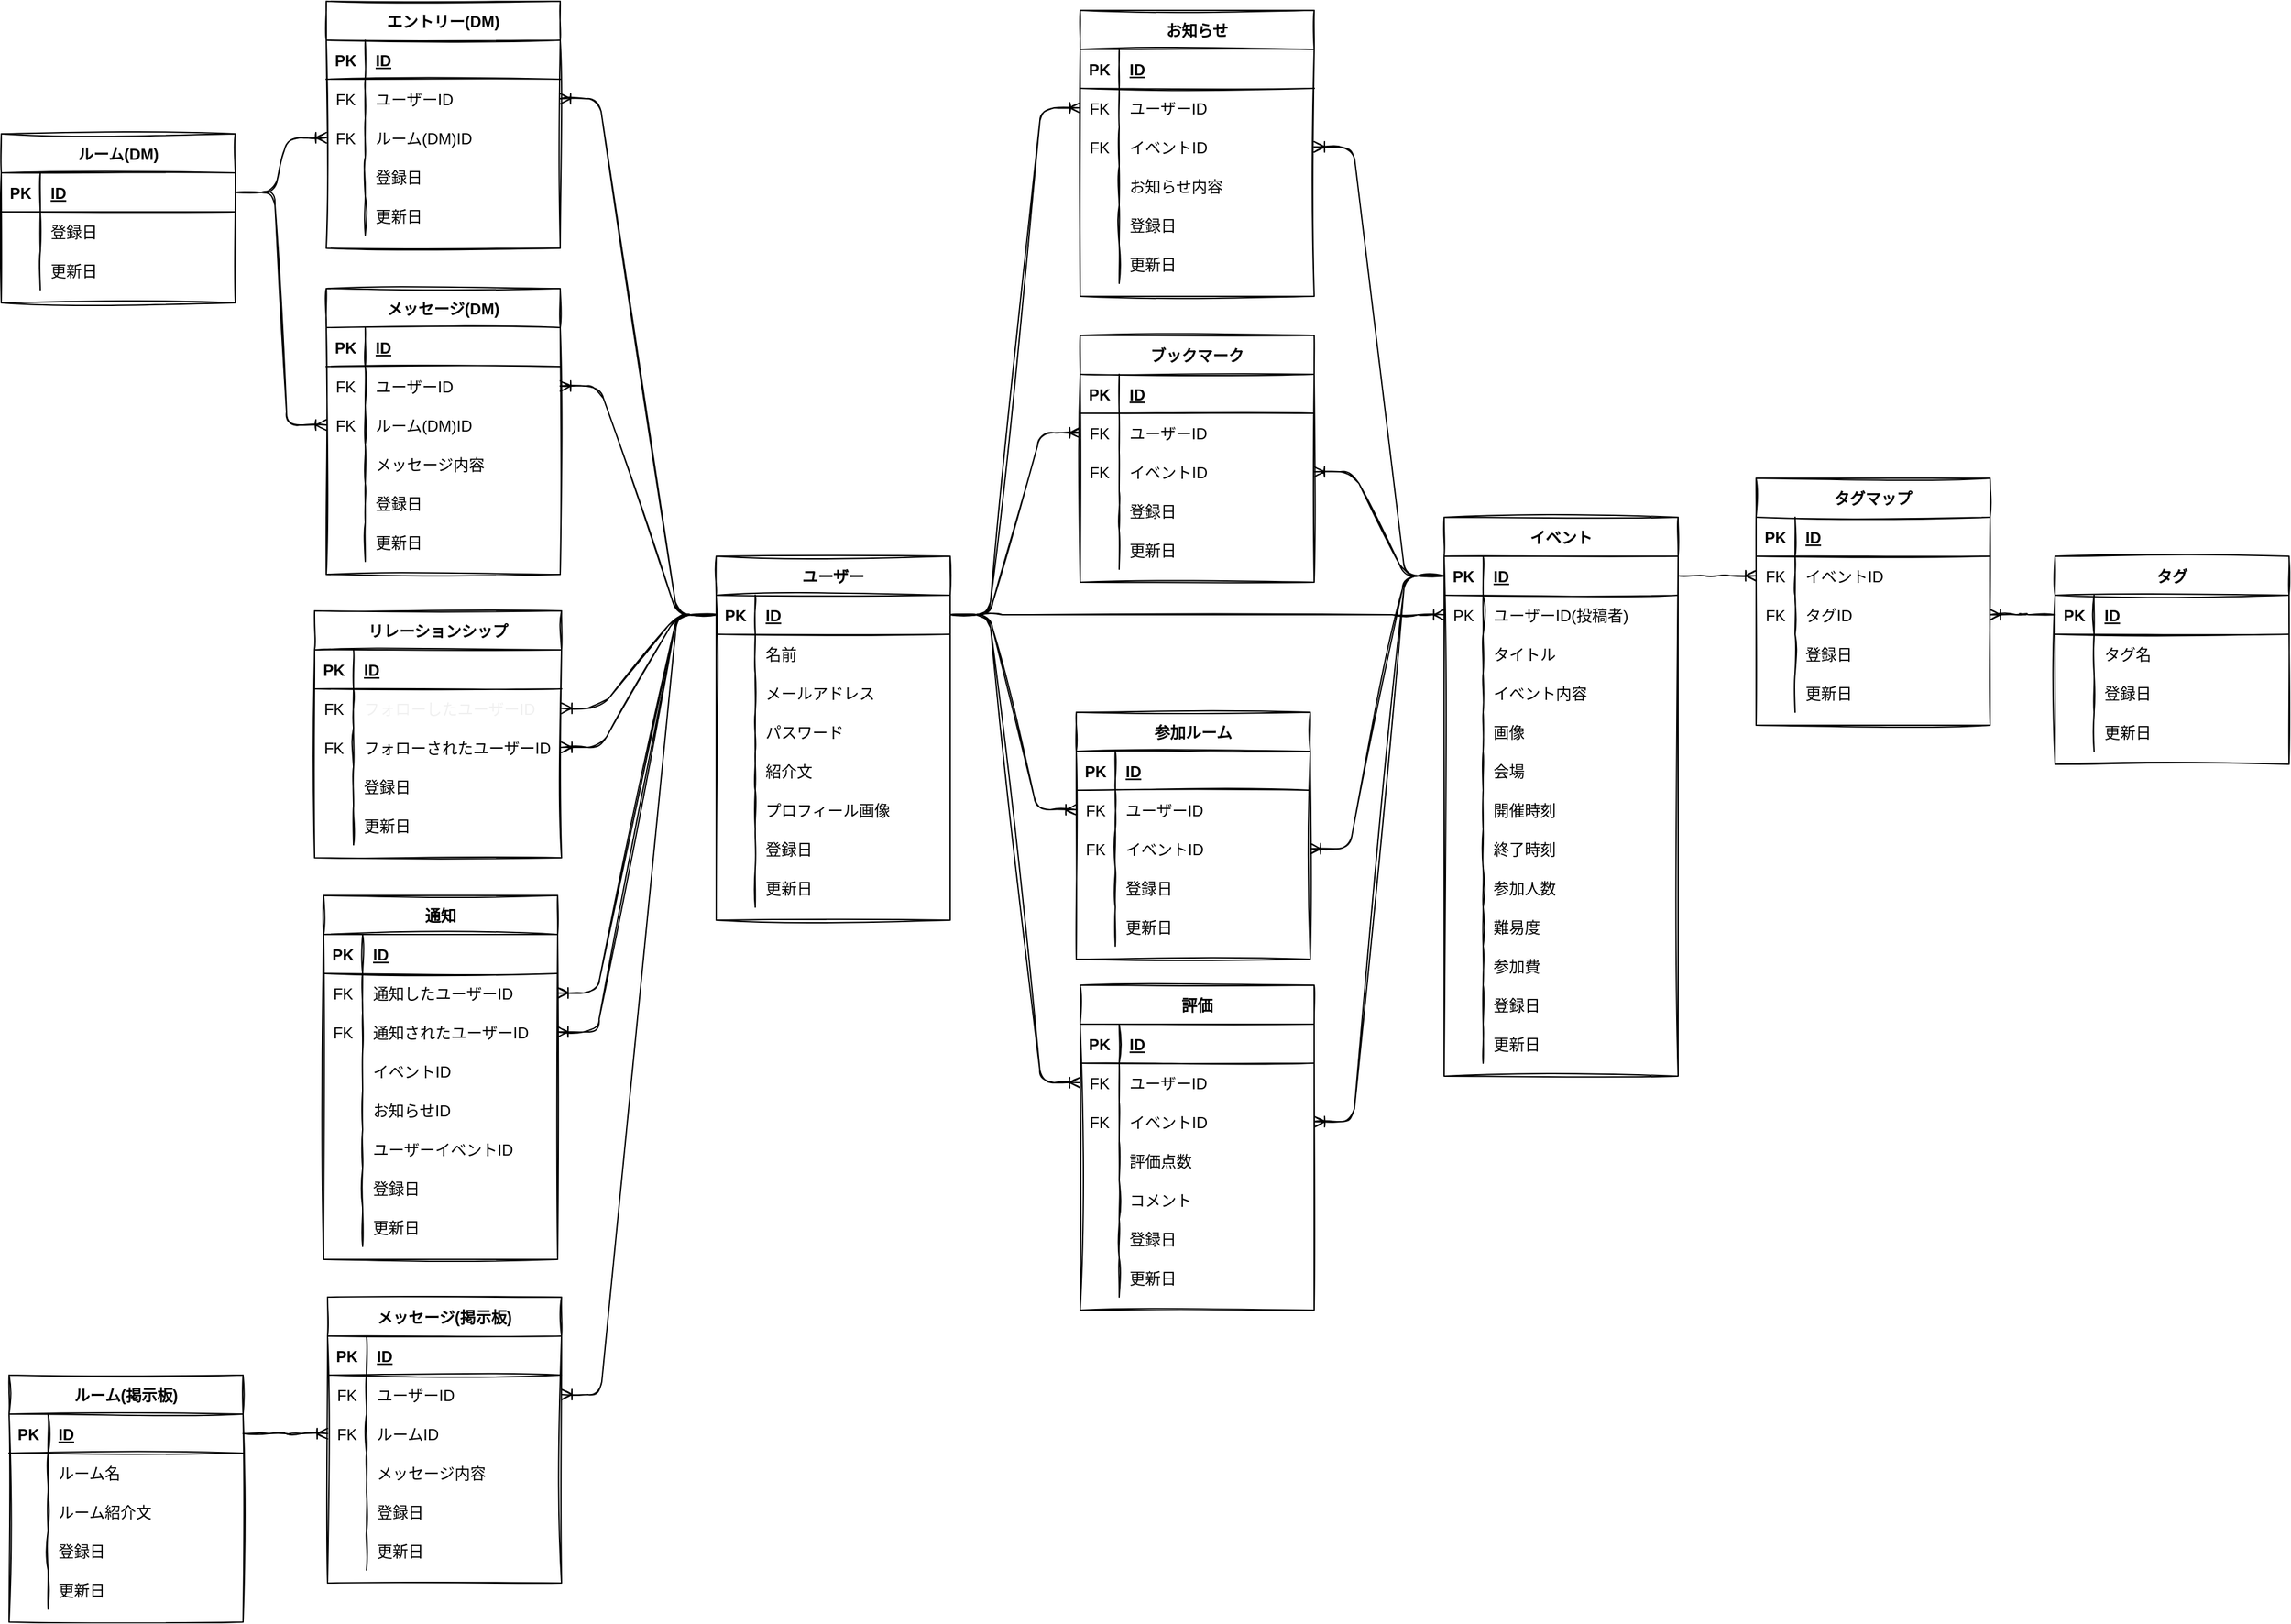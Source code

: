 <mxfile>
    <diagram id="LjpwZo9aVwbnc531sPNd" name="ページ1">
        <mxGraphModel dx="3379" dy="1310" grid="1" gridSize="16" guides="1" tooltips="1" connect="1" arrows="1" fold="1" page="1" pageScale="1" pageWidth="1169" pageHeight="827" background="#FFFFFF" math="0" shadow="0">
            <root>
                <mxCell id="0"/>
                <mxCell id="1" parent="0"/>
                <mxCell id="2" value="ユーザー" style="shape=table;startSize=30;container=1;collapsible=1;childLayout=tableLayout;fixedRows=1;rowLines=0;fontStyle=1;align=center;resizeLast=1;sketch=1;" parent="1" vertex="1">
                    <mxGeometry x="320" y="200" width="180" height="280" as="geometry"/>
                </mxCell>
                <mxCell id="3" value="" style="shape=partialRectangle;collapsible=0;dropTarget=0;pointerEvents=0;fillColor=none;top=0;left=0;bottom=1;right=0;points=[[0,0.5],[1,0.5]];portConstraint=eastwest;sketch=1;" parent="2" vertex="1">
                    <mxGeometry y="30" width="180" height="30" as="geometry"/>
                </mxCell>
                <mxCell id="4" value="PK" style="shape=partialRectangle;connectable=0;fillColor=none;top=0;left=0;bottom=0;right=0;fontStyle=1;overflow=hidden;sketch=1;" parent="3" vertex="1">
                    <mxGeometry width="30" height="30" as="geometry"/>
                </mxCell>
                <mxCell id="5" value="ID" style="shape=partialRectangle;connectable=0;fillColor=none;top=0;left=0;bottom=0;right=0;align=left;spacingLeft=6;fontStyle=5;overflow=hidden;sketch=1;" parent="3" vertex="1">
                    <mxGeometry x="30" width="150" height="30" as="geometry"/>
                </mxCell>
                <mxCell id="6" value="" style="shape=partialRectangle;collapsible=0;dropTarget=0;pointerEvents=0;fillColor=none;top=0;left=0;bottom=0;right=0;points=[[0,0.5],[1,0.5]];portConstraint=eastwest;sketch=1;" parent="2" vertex="1">
                    <mxGeometry y="60" width="180" height="30" as="geometry"/>
                </mxCell>
                <mxCell id="7" value="" style="shape=partialRectangle;connectable=0;fillColor=none;top=0;left=0;bottom=0;right=0;editable=1;overflow=hidden;sketch=1;" parent="6" vertex="1">
                    <mxGeometry width="30" height="30" as="geometry"/>
                </mxCell>
                <mxCell id="8" value="名前 " style="shape=partialRectangle;connectable=0;fillColor=none;top=0;left=0;bottom=0;right=0;align=left;spacingLeft=6;overflow=hidden;sketch=1;" parent="6" vertex="1">
                    <mxGeometry x="30" width="150" height="30" as="geometry"/>
                </mxCell>
                <mxCell id="9" value="" style="shape=partialRectangle;collapsible=0;dropTarget=0;pointerEvents=0;fillColor=none;top=0;left=0;bottom=0;right=0;points=[[0,0.5],[1,0.5]];portConstraint=eastwest;sketch=1;" parent="2" vertex="1">
                    <mxGeometry y="90" width="180" height="30" as="geometry"/>
                </mxCell>
                <mxCell id="10" value="" style="shape=partialRectangle;connectable=0;fillColor=none;top=0;left=0;bottom=0;right=0;editable=1;overflow=hidden;sketch=1;" parent="9" vertex="1">
                    <mxGeometry width="30" height="30" as="geometry"/>
                </mxCell>
                <mxCell id="11" value="メールアドレス" style="shape=partialRectangle;connectable=0;fillColor=none;top=0;left=0;bottom=0;right=0;align=left;spacingLeft=6;overflow=hidden;sketch=1;" parent="9" vertex="1">
                    <mxGeometry x="30" width="150" height="30" as="geometry"/>
                </mxCell>
                <mxCell id="12" value="" style="shape=partialRectangle;collapsible=0;dropTarget=0;pointerEvents=0;fillColor=none;top=0;left=0;bottom=0;right=0;points=[[0,0.5],[1,0.5]];portConstraint=eastwest;sketch=1;" parent="2" vertex="1">
                    <mxGeometry y="120" width="180" height="30" as="geometry"/>
                </mxCell>
                <mxCell id="13" value="" style="shape=partialRectangle;connectable=0;fillColor=none;top=0;left=0;bottom=0;right=0;editable=1;overflow=hidden;sketch=1;" parent="12" vertex="1">
                    <mxGeometry width="30" height="30" as="geometry"/>
                </mxCell>
                <mxCell id="14" value="パスワード" style="shape=partialRectangle;connectable=0;fillColor=none;top=0;left=0;bottom=0;right=0;align=left;spacingLeft=6;overflow=hidden;sketch=1;" parent="12" vertex="1">
                    <mxGeometry x="30" width="150" height="30" as="geometry"/>
                </mxCell>
                <mxCell id="33" style="shape=partialRectangle;collapsible=0;dropTarget=0;pointerEvents=0;fillColor=none;top=0;left=0;bottom=0;right=0;points=[[0,0.5],[1,0.5]];portConstraint=eastwest;sketch=1;" parent="2" vertex="1">
                    <mxGeometry y="150" width="180" height="30" as="geometry"/>
                </mxCell>
                <mxCell id="34" style="shape=partialRectangle;connectable=0;fillColor=none;top=0;left=0;bottom=0;right=0;editable=1;overflow=hidden;sketch=1;" parent="33" vertex="1">
                    <mxGeometry width="30" height="30" as="geometry"/>
                </mxCell>
                <mxCell id="35" value="紹介文" style="shape=partialRectangle;connectable=0;fillColor=none;top=0;left=0;bottom=0;right=0;align=left;spacingLeft=6;overflow=hidden;sketch=1;" parent="33" vertex="1">
                    <mxGeometry x="30" width="150" height="30" as="geometry"/>
                </mxCell>
                <mxCell id="30" style="shape=partialRectangle;collapsible=0;dropTarget=0;pointerEvents=0;fillColor=none;top=0;left=0;bottom=0;right=0;points=[[0,0.5],[1,0.5]];portConstraint=eastwest;sketch=1;" parent="2" vertex="1">
                    <mxGeometry y="180" width="180" height="30" as="geometry"/>
                </mxCell>
                <mxCell id="31" style="shape=partialRectangle;connectable=0;fillColor=none;top=0;left=0;bottom=0;right=0;editable=1;overflow=hidden;sketch=1;" parent="30" vertex="1">
                    <mxGeometry width="30" height="30" as="geometry"/>
                </mxCell>
                <mxCell id="32" value="プロフィール画像" style="shape=partialRectangle;connectable=0;fillColor=none;top=0;left=0;bottom=0;right=0;align=left;spacingLeft=6;overflow=hidden;sketch=1;" parent="30" vertex="1">
                    <mxGeometry x="30" width="150" height="30" as="geometry"/>
                </mxCell>
                <mxCell id="27" style="shape=partialRectangle;collapsible=0;dropTarget=0;pointerEvents=0;fillColor=none;top=0;left=0;bottom=0;right=0;points=[[0,0.5],[1,0.5]];portConstraint=eastwest;sketch=1;" parent="2" vertex="1">
                    <mxGeometry y="210" width="180" height="30" as="geometry"/>
                </mxCell>
                <mxCell id="28" style="shape=partialRectangle;connectable=0;fillColor=none;top=0;left=0;bottom=0;right=0;editable=1;overflow=hidden;sketch=1;" parent="27" vertex="1">
                    <mxGeometry width="30" height="30" as="geometry"/>
                </mxCell>
                <mxCell id="29" value="登録日" style="shape=partialRectangle;connectable=0;fillColor=none;top=0;left=0;bottom=0;right=0;align=left;spacingLeft=6;overflow=hidden;sketch=1;" parent="27" vertex="1">
                    <mxGeometry x="30" width="150" height="30" as="geometry"/>
                </mxCell>
                <mxCell id="24" style="shape=partialRectangle;collapsible=0;dropTarget=0;pointerEvents=0;fillColor=none;top=0;left=0;bottom=0;right=0;points=[[0,0.5],[1,0.5]];portConstraint=eastwest;sketch=1;" parent="2" vertex="1">
                    <mxGeometry y="240" width="180" height="30" as="geometry"/>
                </mxCell>
                <mxCell id="25" style="shape=partialRectangle;connectable=0;fillColor=none;top=0;left=0;bottom=0;right=0;editable=1;overflow=hidden;sketch=1;" parent="24" vertex="1">
                    <mxGeometry width="30" height="30" as="geometry"/>
                </mxCell>
                <mxCell id="26" value="更新日" style="shape=partialRectangle;connectable=0;fillColor=none;top=0;left=0;bottom=0;right=0;align=left;spacingLeft=6;overflow=hidden;sketch=1;" parent="24" vertex="1">
                    <mxGeometry x="30" width="150" height="30" as="geometry"/>
                </mxCell>
                <mxCell id="37" value="" style="edgeStyle=entityRelationEdgeStyle;fontSize=12;html=1;endArrow=ERoneToMany;entryX=0;entryY=0.5;entryDx=0;entryDy=0;exitX=1;exitY=0.5;exitDx=0;exitDy=0;sketch=1;" parent="1" source="3" target="42" edge="1">
                    <mxGeometry width="100" height="100" relative="1" as="geometry">
                        <mxPoint x="500" y="250" as="sourcePoint"/>
                        <mxPoint x="600" y="220" as="targetPoint"/>
                    </mxGeometry>
                </mxCell>
                <mxCell id="38" value="イベント" style="shape=table;startSize=30;container=1;collapsible=1;childLayout=tableLayout;fixedRows=1;rowLines=0;fontStyle=1;align=center;resizeLast=1;sketch=1;" parent="1" vertex="1">
                    <mxGeometry x="880" y="170" width="180" height="430" as="geometry"/>
                </mxCell>
                <mxCell id="39" value="" style="shape=partialRectangle;collapsible=0;dropTarget=0;pointerEvents=0;fillColor=none;top=0;left=0;bottom=1;right=0;points=[[0,0.5],[1,0.5]];portConstraint=eastwest;sketch=1;" parent="38" vertex="1">
                    <mxGeometry y="30" width="180" height="30" as="geometry"/>
                </mxCell>
                <mxCell id="40" value="PK" style="shape=partialRectangle;connectable=0;fillColor=none;top=0;left=0;bottom=0;right=0;fontStyle=1;overflow=hidden;sketch=1;" parent="39" vertex="1">
                    <mxGeometry width="30" height="30" as="geometry"/>
                </mxCell>
                <mxCell id="41" value="ID" style="shape=partialRectangle;connectable=0;fillColor=none;top=0;left=0;bottom=0;right=0;align=left;spacingLeft=6;fontStyle=5;overflow=hidden;sketch=1;" parent="39" vertex="1">
                    <mxGeometry x="30" width="150" height="30" as="geometry"/>
                </mxCell>
                <mxCell id="42" value="" style="shape=partialRectangle;collapsible=0;dropTarget=0;pointerEvents=0;fillColor=none;top=0;left=0;bottom=0;right=0;points=[[0,0.5],[1,0.5]];portConstraint=eastwest;sketch=1;" parent="38" vertex="1">
                    <mxGeometry y="60" width="180" height="30" as="geometry"/>
                </mxCell>
                <mxCell id="43" value="PK" style="shape=partialRectangle;connectable=0;fillColor=none;top=0;left=0;bottom=0;right=0;editable=1;overflow=hidden;sketch=1;" parent="42" vertex="1">
                    <mxGeometry width="30" height="30" as="geometry"/>
                </mxCell>
                <mxCell id="44" value="ユーザーID(投稿者)" style="shape=partialRectangle;connectable=0;fillColor=none;top=0;left=0;bottom=0;right=0;align=left;spacingLeft=6;overflow=hidden;sketch=1;" parent="42" vertex="1">
                    <mxGeometry x="30" width="150" height="30" as="geometry"/>
                </mxCell>
                <mxCell id="45" value="" style="shape=partialRectangle;collapsible=0;dropTarget=0;pointerEvents=0;fillColor=none;top=0;left=0;bottom=0;right=0;points=[[0,0.5],[1,0.5]];portConstraint=eastwest;sketch=1;" parent="38" vertex="1">
                    <mxGeometry y="90" width="180" height="30" as="geometry"/>
                </mxCell>
                <mxCell id="46" value="" style="shape=partialRectangle;connectable=0;fillColor=none;top=0;left=0;bottom=0;right=0;editable=1;overflow=hidden;sketch=1;" parent="45" vertex="1">
                    <mxGeometry width="30" height="30" as="geometry"/>
                </mxCell>
                <mxCell id="47" value="タイトル" style="shape=partialRectangle;connectable=0;fillColor=none;top=0;left=0;bottom=0;right=0;align=left;spacingLeft=6;overflow=hidden;sketch=1;" parent="45" vertex="1">
                    <mxGeometry x="30" width="150" height="30" as="geometry"/>
                </mxCell>
                <mxCell id="48" value="" style="shape=partialRectangle;collapsible=0;dropTarget=0;pointerEvents=0;fillColor=none;top=0;left=0;bottom=0;right=0;points=[[0,0.5],[1,0.5]];portConstraint=eastwest;sketch=1;" parent="38" vertex="1">
                    <mxGeometry y="120" width="180" height="30" as="geometry"/>
                </mxCell>
                <mxCell id="49" value="" style="shape=partialRectangle;connectable=0;fillColor=none;top=0;left=0;bottom=0;right=0;editable=1;overflow=hidden;sketch=1;" parent="48" vertex="1">
                    <mxGeometry width="30" height="30" as="geometry"/>
                </mxCell>
                <mxCell id="50" value="イベント内容" style="shape=partialRectangle;connectable=0;fillColor=none;top=0;left=0;bottom=0;right=0;align=left;spacingLeft=6;overflow=hidden;sketch=1;" parent="48" vertex="1">
                    <mxGeometry x="30" width="150" height="30" as="geometry"/>
                </mxCell>
                <mxCell id="70" style="shape=partialRectangle;collapsible=0;dropTarget=0;pointerEvents=0;fillColor=none;top=0;left=0;bottom=0;right=0;points=[[0,0.5],[1,0.5]];portConstraint=eastwest;sketch=1;" parent="38" vertex="1">
                    <mxGeometry y="150" width="180" height="30" as="geometry"/>
                </mxCell>
                <mxCell id="71" style="shape=partialRectangle;connectable=0;fillColor=none;top=0;left=0;bottom=0;right=0;editable=1;overflow=hidden;sketch=1;" parent="70" vertex="1">
                    <mxGeometry width="30" height="30" as="geometry"/>
                </mxCell>
                <mxCell id="72" value="画像 " style="shape=partialRectangle;connectable=0;fillColor=none;top=0;left=0;bottom=0;right=0;align=left;spacingLeft=6;overflow=hidden;sketch=1;" parent="70" vertex="1">
                    <mxGeometry x="30" width="150" height="30" as="geometry"/>
                </mxCell>
                <mxCell id="67" style="shape=partialRectangle;collapsible=0;dropTarget=0;pointerEvents=0;fillColor=none;top=0;left=0;bottom=0;right=0;points=[[0,0.5],[1,0.5]];portConstraint=eastwest;sketch=1;" parent="38" vertex="1">
                    <mxGeometry y="180" width="180" height="30" as="geometry"/>
                </mxCell>
                <mxCell id="68" style="shape=partialRectangle;connectable=0;fillColor=none;top=0;left=0;bottom=0;right=0;editable=1;overflow=hidden;sketch=1;" parent="67" vertex="1">
                    <mxGeometry width="30" height="30" as="geometry"/>
                </mxCell>
                <mxCell id="69" value="会場" style="shape=partialRectangle;connectable=0;fillColor=none;top=0;left=0;bottom=0;right=0;align=left;spacingLeft=6;overflow=hidden;sketch=1;" parent="67" vertex="1">
                    <mxGeometry x="30" width="150" height="30" as="geometry"/>
                </mxCell>
                <mxCell id="64" style="shape=partialRectangle;collapsible=0;dropTarget=0;pointerEvents=0;fillColor=none;top=0;left=0;bottom=0;right=0;points=[[0,0.5],[1,0.5]];portConstraint=eastwest;sketch=1;" parent="38" vertex="1">
                    <mxGeometry y="210" width="180" height="30" as="geometry"/>
                </mxCell>
                <mxCell id="65" style="shape=partialRectangle;connectable=0;fillColor=none;top=0;left=0;bottom=0;right=0;editable=1;overflow=hidden;sketch=1;" parent="64" vertex="1">
                    <mxGeometry width="30" height="30" as="geometry"/>
                </mxCell>
                <mxCell id="66" value="開催時刻" style="shape=partialRectangle;connectable=0;fillColor=none;top=0;left=0;bottom=0;right=0;align=left;spacingLeft=6;overflow=hidden;sketch=1;" parent="64" vertex="1">
                    <mxGeometry x="30" width="150" height="30" as="geometry"/>
                </mxCell>
                <mxCell id="61" style="shape=partialRectangle;collapsible=0;dropTarget=0;pointerEvents=0;fillColor=none;top=0;left=0;bottom=0;right=0;points=[[0,0.5],[1,0.5]];portConstraint=eastwest;sketch=1;" parent="38" vertex="1">
                    <mxGeometry y="240" width="180" height="30" as="geometry"/>
                </mxCell>
                <mxCell id="62" style="shape=partialRectangle;connectable=0;fillColor=none;top=0;left=0;bottom=0;right=0;editable=1;overflow=hidden;sketch=1;" parent="61" vertex="1">
                    <mxGeometry width="30" height="30" as="geometry"/>
                </mxCell>
                <mxCell id="63" value="終了時刻" style="shape=partialRectangle;connectable=0;fillColor=none;top=0;left=0;bottom=0;right=0;align=left;spacingLeft=6;overflow=hidden;sketch=1;" parent="61" vertex="1">
                    <mxGeometry x="30" width="150" height="30" as="geometry"/>
                </mxCell>
                <mxCell id="58" style="shape=partialRectangle;collapsible=0;dropTarget=0;pointerEvents=0;fillColor=none;top=0;left=0;bottom=0;right=0;points=[[0,0.5],[1,0.5]];portConstraint=eastwest;sketch=1;" parent="38" vertex="1">
                    <mxGeometry y="270" width="180" height="30" as="geometry"/>
                </mxCell>
                <mxCell id="59" style="shape=partialRectangle;connectable=0;fillColor=none;top=0;left=0;bottom=0;right=0;editable=1;overflow=hidden;sketch=1;" parent="58" vertex="1">
                    <mxGeometry width="30" height="30" as="geometry"/>
                </mxCell>
                <mxCell id="60" value="参加人数" style="shape=partialRectangle;connectable=0;fillColor=none;top=0;left=0;bottom=0;right=0;align=left;spacingLeft=6;overflow=hidden;sketch=1;" parent="58" vertex="1">
                    <mxGeometry x="30" width="150" height="30" as="geometry"/>
                </mxCell>
                <mxCell id="55" style="shape=partialRectangle;collapsible=0;dropTarget=0;pointerEvents=0;fillColor=none;top=0;left=0;bottom=0;right=0;points=[[0,0.5],[1,0.5]];portConstraint=eastwest;sketch=1;" parent="38" vertex="1">
                    <mxGeometry y="300" width="180" height="30" as="geometry"/>
                </mxCell>
                <mxCell id="56" style="shape=partialRectangle;connectable=0;fillColor=none;top=0;left=0;bottom=0;right=0;editable=1;overflow=hidden;sketch=1;" parent="55" vertex="1">
                    <mxGeometry width="30" height="30" as="geometry"/>
                </mxCell>
                <mxCell id="57" value="難易度" style="shape=partialRectangle;connectable=0;fillColor=none;top=0;left=0;bottom=0;right=0;align=left;spacingLeft=6;overflow=hidden;sketch=1;" parent="55" vertex="1">
                    <mxGeometry x="30" width="150" height="30" as="geometry"/>
                </mxCell>
                <mxCell id="52" style="shape=partialRectangle;collapsible=0;dropTarget=0;pointerEvents=0;fillColor=none;top=0;left=0;bottom=0;right=0;points=[[0,0.5],[1,0.5]];portConstraint=eastwest;sketch=1;" parent="38" vertex="1">
                    <mxGeometry y="330" width="180" height="30" as="geometry"/>
                </mxCell>
                <mxCell id="53" style="shape=partialRectangle;connectable=0;fillColor=none;top=0;left=0;bottom=0;right=0;editable=1;overflow=hidden;sketch=1;" parent="52" vertex="1">
                    <mxGeometry width="30" height="30" as="geometry"/>
                </mxCell>
                <mxCell id="54" value="参加費" style="shape=partialRectangle;connectable=0;fillColor=none;top=0;left=0;bottom=0;right=0;align=left;spacingLeft=6;overflow=hidden;sketch=1;" parent="52" vertex="1">
                    <mxGeometry x="30" width="150" height="30" as="geometry"/>
                </mxCell>
                <mxCell id="110" style="shape=partialRectangle;collapsible=0;dropTarget=0;pointerEvents=0;fillColor=none;top=0;left=0;bottom=0;right=0;points=[[0,0.5],[1,0.5]];portConstraint=eastwest;sketch=1;" parent="38" vertex="1">
                    <mxGeometry y="360" width="180" height="30" as="geometry"/>
                </mxCell>
                <mxCell id="111" style="shape=partialRectangle;connectable=0;fillColor=none;top=0;left=0;bottom=0;right=0;editable=1;overflow=hidden;sketch=1;" parent="110" vertex="1">
                    <mxGeometry width="30" height="30" as="geometry"/>
                </mxCell>
                <mxCell id="112" value="登録日" style="shape=partialRectangle;connectable=0;fillColor=none;top=0;left=0;bottom=0;right=0;align=left;spacingLeft=6;overflow=hidden;sketch=1;" parent="110" vertex="1">
                    <mxGeometry x="30" width="150" height="30" as="geometry"/>
                </mxCell>
                <mxCell id="107" style="shape=partialRectangle;collapsible=0;dropTarget=0;pointerEvents=0;fillColor=none;top=0;left=0;bottom=0;right=0;points=[[0,0.5],[1,0.5]];portConstraint=eastwest;sketch=1;" parent="38" vertex="1">
                    <mxGeometry y="390" width="180" height="30" as="geometry"/>
                </mxCell>
                <mxCell id="108" style="shape=partialRectangle;connectable=0;fillColor=none;top=0;left=0;bottom=0;right=0;editable=1;overflow=hidden;sketch=1;" parent="107" vertex="1">
                    <mxGeometry width="30" height="30" as="geometry"/>
                </mxCell>
                <mxCell id="109" value="更新日" style="shape=partialRectangle;connectable=0;fillColor=none;top=0;left=0;bottom=0;right=0;align=left;spacingLeft=6;overflow=hidden;sketch=1;" parent="107" vertex="1">
                    <mxGeometry x="30" width="150" height="30" as="geometry"/>
                </mxCell>
                <mxCell id="73" value="リレーションシップ" style="shape=table;startSize=30;container=1;collapsible=1;childLayout=tableLayout;fixedRows=1;rowLines=0;fontStyle=1;align=center;resizeLast=1;sketch=1;" parent="1" vertex="1">
                    <mxGeometry x="11" y="242" width="190" height="190" as="geometry"/>
                </mxCell>
                <mxCell id="74" value="" style="shape=partialRectangle;collapsible=0;dropTarget=0;pointerEvents=0;fillColor=none;top=0;left=0;bottom=1;right=0;points=[[0,0.5],[1,0.5]];portConstraint=eastwest;sketch=1;" parent="73" vertex="1">
                    <mxGeometry y="30" width="190" height="30" as="geometry"/>
                </mxCell>
                <mxCell id="75" value="PK" style="shape=partialRectangle;connectable=0;fillColor=none;top=0;left=0;bottom=0;right=0;fontStyle=1;overflow=hidden;sketch=1;" parent="74" vertex="1">
                    <mxGeometry width="30" height="30" as="geometry"/>
                </mxCell>
                <mxCell id="76" value="ID" style="shape=partialRectangle;connectable=0;fillColor=none;top=0;left=0;bottom=0;right=0;align=left;spacingLeft=6;fontStyle=5;overflow=hidden;sketch=1;" parent="74" vertex="1">
                    <mxGeometry x="30" width="160" height="30" as="geometry"/>
                </mxCell>
                <mxCell id="77" value="" style="shape=partialRectangle;collapsible=0;dropTarget=0;pointerEvents=0;fillColor=none;top=0;left=0;bottom=0;right=0;points=[[0,0.5],[1,0.5]];portConstraint=eastwest;sketch=1;" parent="73" vertex="1">
                    <mxGeometry y="60" width="190" height="30" as="geometry"/>
                </mxCell>
                <mxCell id="78" value="FK" style="shape=partialRectangle;connectable=0;fillColor=none;top=0;left=0;bottom=0;right=0;editable=1;overflow=hidden;sketch=1;" parent="77" vertex="1">
                    <mxGeometry width="30" height="30" as="geometry"/>
                </mxCell>
                <mxCell id="79" value="フォローしたユーザーID" style="shape=partialRectangle;connectable=0;fillColor=none;top=0;left=0;bottom=0;right=0;align=left;spacingLeft=6;overflow=hidden;sketch=1;fontColor=#F0F0F0;" parent="77" vertex="1">
                    <mxGeometry x="30" width="160" height="30" as="geometry"/>
                </mxCell>
                <mxCell id="80" value="" style="shape=partialRectangle;collapsible=0;dropTarget=0;pointerEvents=0;fillColor=none;top=0;left=0;bottom=0;right=0;points=[[0,0.5],[1,0.5]];portConstraint=eastwest;sketch=1;" parent="73" vertex="1">
                    <mxGeometry y="90" width="190" height="30" as="geometry"/>
                </mxCell>
                <mxCell id="81" value="FK" style="shape=partialRectangle;connectable=0;fillColor=none;top=0;left=0;bottom=0;right=0;editable=1;overflow=hidden;sketch=1;" parent="80" vertex="1">
                    <mxGeometry width="30" height="30" as="geometry"/>
                </mxCell>
                <mxCell id="82" value="フォローされたユーザーID" style="shape=partialRectangle;connectable=0;fillColor=none;top=0;left=0;bottom=0;right=0;align=left;spacingLeft=6;overflow=hidden;sketch=1;" parent="80" vertex="1">
                    <mxGeometry x="30" width="160" height="30" as="geometry"/>
                </mxCell>
                <mxCell id="104" style="shape=partialRectangle;collapsible=0;dropTarget=0;pointerEvents=0;fillColor=none;top=0;left=0;bottom=0;right=0;points=[[0,0.5],[1,0.5]];portConstraint=eastwest;sketch=1;" parent="73" vertex="1">
                    <mxGeometry y="120" width="190" height="30" as="geometry"/>
                </mxCell>
                <mxCell id="105" style="shape=partialRectangle;connectable=0;fillColor=none;top=0;left=0;bottom=0;right=0;editable=1;overflow=hidden;sketch=1;" parent="104" vertex="1">
                    <mxGeometry width="30" height="30" as="geometry"/>
                </mxCell>
                <mxCell id="106" value="登録日" style="shape=partialRectangle;connectable=0;fillColor=none;top=0;left=0;bottom=0;right=0;align=left;spacingLeft=6;overflow=hidden;sketch=1;" parent="104" vertex="1">
                    <mxGeometry x="30" width="160" height="30" as="geometry"/>
                </mxCell>
                <mxCell id="101" style="shape=partialRectangle;collapsible=0;dropTarget=0;pointerEvents=0;fillColor=none;top=0;left=0;bottom=0;right=0;points=[[0,0.5],[1,0.5]];portConstraint=eastwest;sketch=1;" parent="73" vertex="1">
                    <mxGeometry y="150" width="190" height="30" as="geometry"/>
                </mxCell>
                <mxCell id="102" style="shape=partialRectangle;connectable=0;fillColor=none;top=0;left=0;bottom=0;right=0;editable=1;overflow=hidden;sketch=1;" parent="101" vertex="1">
                    <mxGeometry width="30" height="30" as="geometry"/>
                </mxCell>
                <mxCell id="103" value="更新日" style="shape=partialRectangle;connectable=0;fillColor=none;top=0;left=0;bottom=0;right=0;align=left;spacingLeft=6;overflow=hidden;sketch=1;" parent="101" vertex="1">
                    <mxGeometry x="30" width="160" height="30" as="geometry"/>
                </mxCell>
                <mxCell id="86" value="" style="edgeStyle=entityRelationEdgeStyle;fontSize=12;html=1;endArrow=ERoneToMany;exitX=0;exitY=0.5;exitDx=0;exitDy=0;entryX=1;entryY=0.5;entryDx=0;entryDy=0;sketch=1;" parent="1" source="3" target="77" edge="1">
                    <mxGeometry width="100" height="100" relative="1" as="geometry">
                        <mxPoint x="410" y="460" as="sourcePoint"/>
                        <mxPoint x="510" y="360" as="targetPoint"/>
                    </mxGeometry>
                </mxCell>
                <mxCell id="87" value="" style="edgeStyle=entityRelationEdgeStyle;fontSize=12;html=1;endArrow=ERoneToMany;entryX=1;entryY=0.5;entryDx=0;entryDy=0;exitX=0;exitY=0.5;exitDx=0;exitDy=0;sketch=1;" parent="1" source="3" target="80" edge="1">
                    <mxGeometry width="100" height="100" relative="1" as="geometry">
                        <mxPoint x="270" y="280" as="sourcePoint"/>
                        <mxPoint x="370" y="180" as="targetPoint"/>
                    </mxGeometry>
                </mxCell>
                <mxCell id="88" value="ブックマーク" style="shape=table;startSize=30;container=1;collapsible=1;childLayout=tableLayout;fixedRows=1;rowLines=0;fontStyle=1;align=center;resizeLast=1;sketch=1;" parent="1" vertex="1">
                    <mxGeometry x="600" y="30" width="180" height="190" as="geometry"/>
                </mxCell>
                <mxCell id="89" value="" style="shape=partialRectangle;collapsible=0;dropTarget=0;pointerEvents=0;fillColor=none;top=0;left=0;bottom=1;right=0;points=[[0,0.5],[1,0.5]];portConstraint=eastwest;sketch=1;" parent="88" vertex="1">
                    <mxGeometry y="30" width="180" height="30" as="geometry"/>
                </mxCell>
                <mxCell id="90" value="PK" style="shape=partialRectangle;connectable=0;fillColor=none;top=0;left=0;bottom=0;right=0;fontStyle=1;overflow=hidden;sketch=1;" parent="89" vertex="1">
                    <mxGeometry width="30" height="30" as="geometry"/>
                </mxCell>
                <mxCell id="91" value="ID" style="shape=partialRectangle;connectable=0;fillColor=none;top=0;left=0;bottom=0;right=0;align=left;spacingLeft=6;fontStyle=5;overflow=hidden;sketch=1;" parent="89" vertex="1">
                    <mxGeometry x="30" width="150" height="30" as="geometry"/>
                </mxCell>
                <mxCell id="92" value="" style="shape=partialRectangle;collapsible=0;dropTarget=0;pointerEvents=0;fillColor=none;top=0;left=0;bottom=0;right=0;points=[[0,0.5],[1,0.5]];portConstraint=eastwest;sketch=1;" parent="88" vertex="1">
                    <mxGeometry y="60" width="180" height="30" as="geometry"/>
                </mxCell>
                <mxCell id="93" value="FK" style="shape=partialRectangle;connectable=0;fillColor=none;top=0;left=0;bottom=0;right=0;editable=1;overflow=hidden;sketch=1;" parent="92" vertex="1">
                    <mxGeometry width="30" height="30" as="geometry"/>
                </mxCell>
                <mxCell id="94" value="ユーザーID" style="shape=partialRectangle;connectable=0;fillColor=none;top=0;left=0;bottom=0;right=0;align=left;spacingLeft=6;overflow=hidden;sketch=1;" parent="92" vertex="1">
                    <mxGeometry x="30" width="150" height="30" as="geometry"/>
                </mxCell>
                <mxCell id="95" value="" style="shape=partialRectangle;collapsible=0;dropTarget=0;pointerEvents=0;fillColor=none;top=0;left=0;bottom=0;right=0;points=[[0,0.5],[1,0.5]];portConstraint=eastwest;sketch=1;" parent="88" vertex="1">
                    <mxGeometry y="90" width="180" height="30" as="geometry"/>
                </mxCell>
                <mxCell id="96" value="FK" style="shape=partialRectangle;connectable=0;fillColor=none;top=0;left=0;bottom=0;right=0;editable=1;overflow=hidden;sketch=1;" parent="95" vertex="1">
                    <mxGeometry width="30" height="30" as="geometry"/>
                </mxCell>
                <mxCell id="97" value="イベントID" style="shape=partialRectangle;connectable=0;fillColor=none;top=0;left=0;bottom=0;right=0;align=left;spacingLeft=6;overflow=hidden;sketch=1;" parent="95" vertex="1">
                    <mxGeometry x="30" width="150" height="30" as="geometry"/>
                </mxCell>
                <mxCell id="98" value="" style="shape=partialRectangle;collapsible=0;dropTarget=0;pointerEvents=0;fillColor=none;top=0;left=0;bottom=0;right=0;points=[[0,0.5],[1,0.5]];portConstraint=eastwest;sketch=1;" parent="88" vertex="1">
                    <mxGeometry y="120" width="180" height="30" as="geometry"/>
                </mxCell>
                <mxCell id="99" value="" style="shape=partialRectangle;connectable=0;fillColor=none;top=0;left=0;bottom=0;right=0;editable=1;overflow=hidden;sketch=1;" parent="98" vertex="1">
                    <mxGeometry width="30" height="30" as="geometry"/>
                </mxCell>
                <mxCell id="100" value="登録日" style="shape=partialRectangle;connectable=0;fillColor=none;top=0;left=0;bottom=0;right=0;align=left;spacingLeft=6;overflow=hidden;sketch=1;" parent="98" vertex="1">
                    <mxGeometry x="30" width="150" height="30" as="geometry"/>
                </mxCell>
                <mxCell id="113" style="shape=partialRectangle;collapsible=0;dropTarget=0;pointerEvents=0;fillColor=none;top=0;left=0;bottom=0;right=0;points=[[0,0.5],[1,0.5]];portConstraint=eastwest;sketch=1;" parent="88" vertex="1">
                    <mxGeometry y="150" width="180" height="30" as="geometry"/>
                </mxCell>
                <mxCell id="114" style="shape=partialRectangle;connectable=0;fillColor=none;top=0;left=0;bottom=0;right=0;editable=1;overflow=hidden;sketch=1;" parent="113" vertex="1">
                    <mxGeometry width="30" height="30" as="geometry"/>
                </mxCell>
                <mxCell id="115" value="更新日" style="shape=partialRectangle;connectable=0;fillColor=none;top=0;left=0;bottom=0;right=0;align=left;spacingLeft=6;overflow=hidden;sketch=1;" parent="113" vertex="1">
                    <mxGeometry x="30" width="150" height="30" as="geometry"/>
                </mxCell>
                <mxCell id="116" value="" style="edgeStyle=entityRelationEdgeStyle;fontSize=12;html=1;endArrow=ERoneToMany;entryX=1;entryY=0.5;entryDx=0;entryDy=0;exitX=0;exitY=0.5;exitDx=0;exitDy=0;sketch=1;" parent="1" source="39" target="95" edge="1">
                    <mxGeometry width="100" height="100" relative="1" as="geometry">
                        <mxPoint x="350" y="540" as="sourcePoint"/>
                        <mxPoint x="450" y="440" as="targetPoint"/>
                    </mxGeometry>
                </mxCell>
                <mxCell id="117" value="" style="edgeStyle=entityRelationEdgeStyle;fontSize=12;html=1;endArrow=ERoneToMany;entryX=0;entryY=0.5;entryDx=0;entryDy=0;exitX=1;exitY=0.5;exitDx=0;exitDy=0;sketch=1;" parent="1" source="3" target="92" edge="1">
                    <mxGeometry width="100" height="100" relative="1" as="geometry">
                        <mxPoint x="430" y="530" as="sourcePoint"/>
                        <mxPoint x="530" y="430" as="targetPoint"/>
                    </mxGeometry>
                </mxCell>
                <mxCell id="118" value="タグマップ" style="shape=table;startSize=30;container=1;collapsible=1;childLayout=tableLayout;fixedRows=1;rowLines=0;fontStyle=1;align=center;resizeLast=1;sketch=1;" parent="1" vertex="1">
                    <mxGeometry x="1120" y="140" width="180" height="190" as="geometry"/>
                </mxCell>
                <mxCell id="119" value="" style="shape=partialRectangle;collapsible=0;dropTarget=0;pointerEvents=0;fillColor=none;top=0;left=0;bottom=1;right=0;points=[[0,0.5],[1,0.5]];portConstraint=eastwest;sketch=1;" parent="118" vertex="1">
                    <mxGeometry y="30" width="180" height="30" as="geometry"/>
                </mxCell>
                <mxCell id="120" value="PK" style="shape=partialRectangle;connectable=0;fillColor=none;top=0;left=0;bottom=0;right=0;fontStyle=1;overflow=hidden;sketch=1;" parent="119" vertex="1">
                    <mxGeometry width="30" height="30" as="geometry"/>
                </mxCell>
                <mxCell id="121" value="ID" style="shape=partialRectangle;connectable=0;fillColor=none;top=0;left=0;bottom=0;right=0;align=left;spacingLeft=6;fontStyle=5;overflow=hidden;sketch=1;" parent="119" vertex="1">
                    <mxGeometry x="30" width="150" height="30" as="geometry"/>
                </mxCell>
                <mxCell id="122" value="" style="shape=partialRectangle;collapsible=0;dropTarget=0;pointerEvents=0;fillColor=none;top=0;left=0;bottom=0;right=0;points=[[0,0.5],[1,0.5]];portConstraint=eastwest;sketch=1;" parent="118" vertex="1">
                    <mxGeometry y="60" width="180" height="30" as="geometry"/>
                </mxCell>
                <mxCell id="123" value="FK" style="shape=partialRectangle;connectable=0;fillColor=none;top=0;left=0;bottom=0;right=0;editable=1;overflow=hidden;sketch=1;" parent="122" vertex="1">
                    <mxGeometry width="30" height="30" as="geometry"/>
                </mxCell>
                <mxCell id="124" value="イベントID" style="shape=partialRectangle;connectable=0;fillColor=none;top=0;left=0;bottom=0;right=0;align=left;spacingLeft=6;overflow=hidden;sketch=1;" parent="122" vertex="1">
                    <mxGeometry x="30" width="150" height="30" as="geometry"/>
                </mxCell>
                <mxCell id="125" value="" style="shape=partialRectangle;collapsible=0;dropTarget=0;pointerEvents=0;fillColor=none;top=0;left=0;bottom=0;right=0;points=[[0,0.5],[1,0.5]];portConstraint=eastwest;sketch=1;" parent="118" vertex="1">
                    <mxGeometry y="90" width="180" height="30" as="geometry"/>
                </mxCell>
                <mxCell id="126" value="FK" style="shape=partialRectangle;connectable=0;fillColor=none;top=0;left=0;bottom=0;right=0;editable=1;overflow=hidden;sketch=1;" parent="125" vertex="1">
                    <mxGeometry width="30" height="30" as="geometry"/>
                </mxCell>
                <mxCell id="127" value="タグID" style="shape=partialRectangle;connectable=0;fillColor=none;top=0;left=0;bottom=0;right=0;align=left;spacingLeft=6;overflow=hidden;sketch=1;" parent="125" vertex="1">
                    <mxGeometry x="30" width="150" height="30" as="geometry"/>
                </mxCell>
                <mxCell id="128" value="" style="shape=partialRectangle;collapsible=0;dropTarget=0;pointerEvents=0;fillColor=none;top=0;left=0;bottom=0;right=0;points=[[0,0.5],[1,0.5]];portConstraint=eastwest;sketch=1;" parent="118" vertex="1">
                    <mxGeometry y="120" width="180" height="30" as="geometry"/>
                </mxCell>
                <mxCell id="129" value="" style="shape=partialRectangle;connectable=0;fillColor=none;top=0;left=0;bottom=0;right=0;editable=1;overflow=hidden;sketch=1;" parent="128" vertex="1">
                    <mxGeometry width="30" height="30" as="geometry"/>
                </mxCell>
                <mxCell id="130" value="登録日" style="shape=partialRectangle;connectable=0;fillColor=none;top=0;left=0;bottom=0;right=0;align=left;spacingLeft=6;overflow=hidden;sketch=1;" parent="128" vertex="1">
                    <mxGeometry x="30" width="150" height="30" as="geometry"/>
                </mxCell>
                <mxCell id="131" style="shape=partialRectangle;collapsible=0;dropTarget=0;pointerEvents=0;fillColor=none;top=0;left=0;bottom=0;right=0;points=[[0,0.5],[1,0.5]];portConstraint=eastwest;sketch=1;" parent="118" vertex="1">
                    <mxGeometry y="150" width="180" height="30" as="geometry"/>
                </mxCell>
                <mxCell id="132" style="shape=partialRectangle;connectable=0;fillColor=none;top=0;left=0;bottom=0;right=0;editable=1;overflow=hidden;sketch=1;" parent="131" vertex="1">
                    <mxGeometry width="30" height="30" as="geometry"/>
                </mxCell>
                <mxCell id="133" value="更新日" style="shape=partialRectangle;connectable=0;fillColor=none;top=0;left=0;bottom=0;right=0;align=left;spacingLeft=6;overflow=hidden;sketch=1;" parent="131" vertex="1">
                    <mxGeometry x="30" width="150" height="30" as="geometry"/>
                </mxCell>
                <mxCell id="134" value="タグ" style="shape=table;startSize=30;container=1;collapsible=1;childLayout=tableLayout;fixedRows=1;rowLines=0;fontStyle=1;align=center;resizeLast=1;sketch=1;" parent="1" vertex="1">
                    <mxGeometry x="1350" y="200" width="180" height="160" as="geometry"/>
                </mxCell>
                <mxCell id="135" value="" style="shape=partialRectangle;collapsible=0;dropTarget=0;pointerEvents=0;fillColor=none;top=0;left=0;bottom=1;right=0;points=[[0,0.5],[1,0.5]];portConstraint=eastwest;sketch=1;" parent="134" vertex="1">
                    <mxGeometry y="30" width="180" height="30" as="geometry"/>
                </mxCell>
                <mxCell id="136" value="PK" style="shape=partialRectangle;connectable=0;fillColor=none;top=0;left=0;bottom=0;right=0;fontStyle=1;overflow=hidden;sketch=1;" parent="135" vertex="1">
                    <mxGeometry width="30" height="30" as="geometry"/>
                </mxCell>
                <mxCell id="137" value="ID" style="shape=partialRectangle;connectable=0;fillColor=none;top=0;left=0;bottom=0;right=0;align=left;spacingLeft=6;fontStyle=5;overflow=hidden;sketch=1;" parent="135" vertex="1">
                    <mxGeometry x="30" width="150" height="30" as="geometry"/>
                </mxCell>
                <mxCell id="138" value="" style="shape=partialRectangle;collapsible=0;dropTarget=0;pointerEvents=0;fillColor=none;top=0;left=0;bottom=0;right=0;points=[[0,0.5],[1,0.5]];portConstraint=eastwest;sketch=1;" parent="134" vertex="1">
                    <mxGeometry y="60" width="180" height="30" as="geometry"/>
                </mxCell>
                <mxCell id="139" value="" style="shape=partialRectangle;connectable=0;fillColor=none;top=0;left=0;bottom=0;right=0;editable=1;overflow=hidden;sketch=1;" parent="138" vertex="1">
                    <mxGeometry width="30" height="30" as="geometry"/>
                </mxCell>
                <mxCell id="140" value="タグ名" style="shape=partialRectangle;connectable=0;fillColor=none;top=0;left=0;bottom=0;right=0;align=left;spacingLeft=6;overflow=hidden;sketch=1;" parent="138" vertex="1">
                    <mxGeometry x="30" width="150" height="30" as="geometry"/>
                </mxCell>
                <mxCell id="141" value="" style="shape=partialRectangle;collapsible=0;dropTarget=0;pointerEvents=0;fillColor=none;top=0;left=0;bottom=0;right=0;points=[[0,0.5],[1,0.5]];portConstraint=eastwest;sketch=1;" parent="134" vertex="1">
                    <mxGeometry y="90" width="180" height="30" as="geometry"/>
                </mxCell>
                <mxCell id="142" value="" style="shape=partialRectangle;connectable=0;fillColor=none;top=0;left=0;bottom=0;right=0;editable=1;overflow=hidden;sketch=1;" parent="141" vertex="1">
                    <mxGeometry width="30" height="30" as="geometry"/>
                </mxCell>
                <mxCell id="143" value="登録日" style="shape=partialRectangle;connectable=0;fillColor=none;top=0;left=0;bottom=0;right=0;align=left;spacingLeft=6;overflow=hidden;sketch=1;" parent="141" vertex="1">
                    <mxGeometry x="30" width="150" height="30" as="geometry"/>
                </mxCell>
                <mxCell id="144" value="" style="shape=partialRectangle;collapsible=0;dropTarget=0;pointerEvents=0;fillColor=none;top=0;left=0;bottom=0;right=0;points=[[0,0.5],[1,0.5]];portConstraint=eastwest;sketch=1;" parent="134" vertex="1">
                    <mxGeometry y="120" width="180" height="30" as="geometry"/>
                </mxCell>
                <mxCell id="145" value="" style="shape=partialRectangle;connectable=0;fillColor=none;top=0;left=0;bottom=0;right=0;editable=1;overflow=hidden;sketch=1;" parent="144" vertex="1">
                    <mxGeometry width="30" height="30" as="geometry"/>
                </mxCell>
                <mxCell id="146" value="更新日" style="shape=partialRectangle;connectable=0;fillColor=none;top=0;left=0;bottom=0;right=0;align=left;spacingLeft=6;overflow=hidden;sketch=1;" parent="144" vertex="1">
                    <mxGeometry x="30" width="150" height="30" as="geometry"/>
                </mxCell>
                <mxCell id="147" value="" style="edgeStyle=entityRelationEdgeStyle;fontSize=12;html=1;endArrow=ERoneToMany;exitX=0;exitY=0.5;exitDx=0;exitDy=0;entryX=1;entryY=0.5;entryDx=0;entryDy=0;sketch=1;" parent="1" source="135" target="125" edge="1">
                    <mxGeometry width="100" height="100" relative="1" as="geometry">
                        <mxPoint x="1190" y="775" as="sourcePoint"/>
                        <mxPoint x="1360" y="580" as="targetPoint"/>
                    </mxGeometry>
                </mxCell>
                <mxCell id="148" value="" style="edgeStyle=entityRelationEdgeStyle;fontSize=12;html=1;endArrow=ERoneToMany;exitX=1;exitY=0.5;exitDx=0;exitDy=0;entryX=0;entryY=0.5;entryDx=0;entryDy=0;sketch=1;" parent="1" source="39" target="122" edge="1">
                    <mxGeometry width="100" height="100" relative="1" as="geometry">
                        <mxPoint x="910" y="540" as="sourcePoint"/>
                        <mxPoint x="1010" y="440" as="targetPoint"/>
                    </mxGeometry>
                </mxCell>
                <mxCell id="149" value="メッセージ(掲示板)" style="shape=table;startSize=30;container=1;collapsible=1;childLayout=tableLayout;fixedRows=1;rowLines=0;fontStyle=1;align=center;resizeLast=1;sketch=1;" parent="1" vertex="1">
                    <mxGeometry x="21" y="770" width="180" height="220" as="geometry"/>
                </mxCell>
                <mxCell id="150" value="" style="shape=partialRectangle;collapsible=0;dropTarget=0;pointerEvents=0;fillColor=none;top=0;left=0;bottom=1;right=0;points=[[0,0.5],[1,0.5]];portConstraint=eastwest;sketch=1;" parent="149" vertex="1">
                    <mxGeometry y="30" width="180" height="30" as="geometry"/>
                </mxCell>
                <mxCell id="151" value="PK" style="shape=partialRectangle;connectable=0;fillColor=none;top=0;left=0;bottom=0;right=0;fontStyle=1;overflow=hidden;sketch=1;" parent="150" vertex="1">
                    <mxGeometry width="30" height="30" as="geometry"/>
                </mxCell>
                <mxCell id="152" value="ID" style="shape=partialRectangle;connectable=0;fillColor=none;top=0;left=0;bottom=0;right=0;align=left;spacingLeft=6;fontStyle=5;overflow=hidden;sketch=1;" parent="150" vertex="1">
                    <mxGeometry x="30" width="150" height="30" as="geometry"/>
                </mxCell>
                <mxCell id="153" value="" style="shape=partialRectangle;collapsible=0;dropTarget=0;pointerEvents=0;fillColor=none;top=0;left=0;bottom=0;right=0;points=[[0,0.5],[1,0.5]];portConstraint=eastwest;sketch=1;" parent="149" vertex="1">
                    <mxGeometry y="60" width="180" height="30" as="geometry"/>
                </mxCell>
                <mxCell id="154" value="FK" style="shape=partialRectangle;connectable=0;fillColor=none;top=0;left=0;bottom=0;right=0;editable=1;overflow=hidden;sketch=1;" parent="153" vertex="1">
                    <mxGeometry width="30" height="30" as="geometry"/>
                </mxCell>
                <mxCell id="155" value="ユーザーID" style="shape=partialRectangle;connectable=0;fillColor=none;top=0;left=0;bottom=0;right=0;align=left;spacingLeft=6;overflow=hidden;sketch=1;" parent="153" vertex="1">
                    <mxGeometry x="30" width="150" height="30" as="geometry"/>
                </mxCell>
                <mxCell id="156" value="" style="shape=partialRectangle;collapsible=0;dropTarget=0;pointerEvents=0;fillColor=none;top=0;left=0;bottom=0;right=0;points=[[0,0.5],[1,0.5]];portConstraint=eastwest;sketch=1;" parent="149" vertex="1">
                    <mxGeometry y="90" width="180" height="30" as="geometry"/>
                </mxCell>
                <mxCell id="157" value="FK" style="shape=partialRectangle;connectable=0;fillColor=none;top=0;left=0;bottom=0;right=0;editable=1;overflow=hidden;sketch=1;" parent="156" vertex="1">
                    <mxGeometry width="30" height="30" as="geometry"/>
                </mxCell>
                <mxCell id="158" value="ルームID" style="shape=partialRectangle;connectable=0;fillColor=none;top=0;left=0;bottom=0;right=0;align=left;spacingLeft=6;overflow=hidden;sketch=1;" parent="156" vertex="1">
                    <mxGeometry x="30" width="150" height="30" as="geometry"/>
                </mxCell>
                <mxCell id="159" value="" style="shape=partialRectangle;collapsible=0;dropTarget=0;pointerEvents=0;fillColor=none;top=0;left=0;bottom=0;right=0;points=[[0,0.5],[1,0.5]];portConstraint=eastwest;sketch=1;" parent="149" vertex="1">
                    <mxGeometry y="120" width="180" height="30" as="geometry"/>
                </mxCell>
                <mxCell id="160" value="" style="shape=partialRectangle;connectable=0;fillColor=none;top=0;left=0;bottom=0;right=0;editable=1;overflow=hidden;sketch=1;" parent="159" vertex="1">
                    <mxGeometry width="30" height="30" as="geometry"/>
                </mxCell>
                <mxCell id="161" value="メッセージ内容" style="shape=partialRectangle;connectable=0;fillColor=none;top=0;left=0;bottom=0;right=0;align=left;spacingLeft=6;overflow=hidden;sketch=1;" parent="159" vertex="1">
                    <mxGeometry x="30" width="150" height="30" as="geometry"/>
                </mxCell>
                <mxCell id="168" style="shape=partialRectangle;collapsible=0;dropTarget=0;pointerEvents=0;fillColor=none;top=0;left=0;bottom=0;right=0;points=[[0,0.5],[1,0.5]];portConstraint=eastwest;sketch=1;" parent="149" vertex="1">
                    <mxGeometry y="150" width="180" height="30" as="geometry"/>
                </mxCell>
                <mxCell id="169" style="shape=partialRectangle;connectable=0;fillColor=none;top=0;left=0;bottom=0;right=0;editable=1;overflow=hidden;sketch=1;" parent="168" vertex="1">
                    <mxGeometry width="30" height="30" as="geometry"/>
                </mxCell>
                <mxCell id="170" value="登録日" style="shape=partialRectangle;connectable=0;fillColor=none;top=0;left=0;bottom=0;right=0;align=left;spacingLeft=6;overflow=hidden;sketch=1;" parent="168" vertex="1">
                    <mxGeometry x="30" width="150" height="30" as="geometry"/>
                </mxCell>
                <mxCell id="165" style="shape=partialRectangle;collapsible=0;dropTarget=0;pointerEvents=0;fillColor=none;top=0;left=0;bottom=0;right=0;points=[[0,0.5],[1,0.5]];portConstraint=eastwest;sketch=1;" parent="149" vertex="1">
                    <mxGeometry y="180" width="180" height="30" as="geometry"/>
                </mxCell>
                <mxCell id="166" style="shape=partialRectangle;connectable=0;fillColor=none;top=0;left=0;bottom=0;right=0;editable=1;overflow=hidden;sketch=1;" parent="165" vertex="1">
                    <mxGeometry width="30" height="30" as="geometry"/>
                </mxCell>
                <mxCell id="167" value="更新日" style="shape=partialRectangle;connectable=0;fillColor=none;top=0;left=0;bottom=0;right=0;align=left;spacingLeft=6;overflow=hidden;sketch=1;" parent="165" vertex="1">
                    <mxGeometry x="30" width="150" height="30" as="geometry"/>
                </mxCell>
                <mxCell id="171" value="" style="edgeStyle=entityRelationEdgeStyle;fontSize=12;html=1;endArrow=ERoneToMany;entryX=0;entryY=0.5;entryDx=0;entryDy=0;exitX=1;exitY=0.5;exitDx=0;exitDy=0;sketch=1;" parent="1" source="174" target="156" edge="1">
                    <mxGeometry width="100" height="100" relative="1" as="geometry">
                        <mxPoint x="-215" y="1150" as="sourcePoint"/>
                        <mxPoint x="-115" y="1050" as="targetPoint"/>
                    </mxGeometry>
                </mxCell>
                <mxCell id="172" value="" style="edgeStyle=entityRelationEdgeStyle;fontSize=12;html=1;endArrow=ERoneToMany;exitX=0;exitY=0.5;exitDx=0;exitDy=0;entryX=1;entryY=0.5;entryDx=0;entryDy=0;sketch=1;" parent="1" source="3" target="153" edge="1">
                    <mxGeometry width="100" height="100" relative="1" as="geometry">
                        <mxPoint x="500" y="260" as="sourcePoint"/>
                        <mxPoint x="600" y="160" as="targetPoint"/>
                    </mxGeometry>
                </mxCell>
                <mxCell id="173" value="ルーム(掲示板)" style="shape=table;startSize=30;container=1;collapsible=1;childLayout=tableLayout;fixedRows=1;rowLines=0;fontStyle=1;align=center;resizeLast=1;sketch=1;" parent="1" vertex="1">
                    <mxGeometry x="-224" y="830" width="180" height="190" as="geometry"/>
                </mxCell>
                <mxCell id="174" value="" style="shape=partialRectangle;collapsible=0;dropTarget=0;pointerEvents=0;fillColor=none;top=0;left=0;bottom=1;right=0;points=[[0,0.5],[1,0.5]];portConstraint=eastwest;sketch=1;" parent="173" vertex="1">
                    <mxGeometry y="30" width="180" height="30" as="geometry"/>
                </mxCell>
                <mxCell id="175" value="PK" style="shape=partialRectangle;connectable=0;fillColor=none;top=0;left=0;bottom=0;right=0;fontStyle=1;overflow=hidden;sketch=1;" parent="174" vertex="1">
                    <mxGeometry width="30" height="30" as="geometry"/>
                </mxCell>
                <mxCell id="176" value="ID" style="shape=partialRectangle;connectable=0;fillColor=none;top=0;left=0;bottom=0;right=0;align=left;spacingLeft=6;fontStyle=5;overflow=hidden;sketch=1;" parent="174" vertex="1">
                    <mxGeometry x="30" width="150" height="30" as="geometry"/>
                </mxCell>
                <mxCell id="177" value="" style="shape=partialRectangle;collapsible=0;dropTarget=0;pointerEvents=0;fillColor=none;top=0;left=0;bottom=0;right=0;points=[[0,0.5],[1,0.5]];portConstraint=eastwest;sketch=1;" parent="173" vertex="1">
                    <mxGeometry y="60" width="180" height="30" as="geometry"/>
                </mxCell>
                <mxCell id="178" value="" style="shape=partialRectangle;connectable=0;fillColor=none;top=0;left=0;bottom=0;right=0;editable=1;overflow=hidden;sketch=1;" parent="177" vertex="1">
                    <mxGeometry width="30" height="30" as="geometry"/>
                </mxCell>
                <mxCell id="179" value="ルーム名" style="shape=partialRectangle;connectable=0;fillColor=none;top=0;left=0;bottom=0;right=0;align=left;spacingLeft=6;overflow=hidden;sketch=1;" parent="177" vertex="1">
                    <mxGeometry x="30" width="150" height="30" as="geometry"/>
                </mxCell>
                <mxCell id="180" value="" style="shape=partialRectangle;collapsible=0;dropTarget=0;pointerEvents=0;fillColor=none;top=0;left=0;bottom=0;right=0;points=[[0,0.5],[1,0.5]];portConstraint=eastwest;sketch=1;" parent="173" vertex="1">
                    <mxGeometry y="90" width="180" height="30" as="geometry"/>
                </mxCell>
                <mxCell id="181" value="" style="shape=partialRectangle;connectable=0;fillColor=none;top=0;left=0;bottom=0;right=0;editable=1;overflow=hidden;sketch=1;" parent="180" vertex="1">
                    <mxGeometry width="30" height="30" as="geometry"/>
                </mxCell>
                <mxCell id="182" value="ルーム紹介文" style="shape=partialRectangle;connectable=0;fillColor=none;top=0;left=0;bottom=0;right=0;align=left;spacingLeft=6;overflow=hidden;sketch=1;" parent="180" vertex="1">
                    <mxGeometry x="30" width="150" height="30" as="geometry"/>
                </mxCell>
                <mxCell id="183" value="" style="shape=partialRectangle;collapsible=0;dropTarget=0;pointerEvents=0;fillColor=none;top=0;left=0;bottom=0;right=0;points=[[0,0.5],[1,0.5]];portConstraint=eastwest;sketch=1;" parent="173" vertex="1">
                    <mxGeometry y="120" width="180" height="30" as="geometry"/>
                </mxCell>
                <mxCell id="184" value="" style="shape=partialRectangle;connectable=0;fillColor=none;top=0;left=0;bottom=0;right=0;editable=1;overflow=hidden;sketch=1;" parent="183" vertex="1">
                    <mxGeometry width="30" height="30" as="geometry"/>
                </mxCell>
                <mxCell id="185" value="登録日" style="shape=partialRectangle;connectable=0;fillColor=none;top=0;left=0;bottom=0;right=0;align=left;spacingLeft=6;overflow=hidden;sketch=1;" parent="183" vertex="1">
                    <mxGeometry x="30" width="150" height="30" as="geometry"/>
                </mxCell>
                <mxCell id="186" style="shape=partialRectangle;collapsible=0;dropTarget=0;pointerEvents=0;fillColor=none;top=0;left=0;bottom=0;right=0;points=[[0,0.5],[1,0.5]];portConstraint=eastwest;sketch=1;" parent="173" vertex="1">
                    <mxGeometry y="150" width="180" height="30" as="geometry"/>
                </mxCell>
                <mxCell id="187" style="shape=partialRectangle;connectable=0;fillColor=none;top=0;left=0;bottom=0;right=0;editable=1;overflow=hidden;sketch=1;" parent="186" vertex="1">
                    <mxGeometry width="30" height="30" as="geometry"/>
                </mxCell>
                <mxCell id="188" value="更新日" style="shape=partialRectangle;connectable=0;fillColor=none;top=0;left=0;bottom=0;right=0;align=left;spacingLeft=6;overflow=hidden;sketch=1;" parent="186" vertex="1">
                    <mxGeometry x="30" width="150" height="30" as="geometry"/>
                </mxCell>
                <mxCell id="189" value="ルーム(DM)" style="shape=table;startSize=30;container=1;collapsible=1;childLayout=tableLayout;fixedRows=1;rowLines=0;fontStyle=1;align=center;resizeLast=1;sketch=1;" parent="1" vertex="1">
                    <mxGeometry x="-230" y="-125" width="180" height="130" as="geometry"/>
                </mxCell>
                <mxCell id="190" value="" style="shape=partialRectangle;collapsible=0;dropTarget=0;pointerEvents=0;fillColor=none;top=0;left=0;bottom=1;right=0;points=[[0,0.5],[1,0.5]];portConstraint=eastwest;sketch=1;" parent="189" vertex="1">
                    <mxGeometry y="30" width="180" height="30" as="geometry"/>
                </mxCell>
                <mxCell id="191" value="PK" style="shape=partialRectangle;connectable=0;fillColor=none;top=0;left=0;bottom=0;right=0;fontStyle=1;overflow=hidden;sketch=1;" parent="190" vertex="1">
                    <mxGeometry width="30" height="30" as="geometry"/>
                </mxCell>
                <mxCell id="192" value="ID" style="shape=partialRectangle;connectable=0;fillColor=none;top=0;left=0;bottom=0;right=0;align=left;spacingLeft=6;fontStyle=5;overflow=hidden;sketch=1;" parent="190" vertex="1">
                    <mxGeometry x="30" width="150" height="30" as="geometry"/>
                </mxCell>
                <mxCell id="193" value="" style="shape=partialRectangle;collapsible=0;dropTarget=0;pointerEvents=0;fillColor=none;top=0;left=0;bottom=0;right=0;points=[[0,0.5],[1,0.5]];portConstraint=eastwest;sketch=1;" parent="189" vertex="1">
                    <mxGeometry y="60" width="180" height="30" as="geometry"/>
                </mxCell>
                <mxCell id="194" value="" style="shape=partialRectangle;connectable=0;fillColor=none;top=0;left=0;bottom=0;right=0;editable=1;overflow=hidden;sketch=1;" parent="193" vertex="1">
                    <mxGeometry width="30" height="30" as="geometry"/>
                </mxCell>
                <mxCell id="195" value="登録日" style="shape=partialRectangle;connectable=0;fillColor=none;top=0;left=0;bottom=0;right=0;align=left;spacingLeft=6;overflow=hidden;sketch=1;" parent="193" vertex="1">
                    <mxGeometry x="30" width="150" height="30" as="geometry"/>
                </mxCell>
                <mxCell id="196" value="" style="shape=partialRectangle;collapsible=0;dropTarget=0;pointerEvents=0;fillColor=none;top=0;left=0;bottom=0;right=0;points=[[0,0.5],[1,0.5]];portConstraint=eastwest;sketch=1;" parent="189" vertex="1">
                    <mxGeometry y="90" width="180" height="30" as="geometry"/>
                </mxCell>
                <mxCell id="197" value="" style="shape=partialRectangle;connectable=0;fillColor=none;top=0;left=0;bottom=0;right=0;editable=1;overflow=hidden;sketch=1;" parent="196" vertex="1">
                    <mxGeometry width="30" height="30" as="geometry"/>
                </mxCell>
                <mxCell id="198" value="更新日" style="shape=partialRectangle;connectable=0;fillColor=none;top=0;left=0;bottom=0;right=0;align=left;spacingLeft=6;overflow=hidden;sketch=1;" parent="196" vertex="1">
                    <mxGeometry x="30" width="150" height="30" as="geometry"/>
                </mxCell>
                <mxCell id="202" value="メッセージ(DM)" style="shape=table;startSize=30;container=1;collapsible=1;childLayout=tableLayout;fixedRows=1;rowLines=0;fontStyle=1;align=center;resizeLast=1;sketch=1;" parent="1" vertex="1">
                    <mxGeometry x="20" y="-6" width="180" height="220" as="geometry"/>
                </mxCell>
                <mxCell id="203" value="" style="shape=partialRectangle;collapsible=0;dropTarget=0;pointerEvents=0;fillColor=none;top=0;left=0;bottom=1;right=0;points=[[0,0.5],[1,0.5]];portConstraint=eastwest;sketch=1;" parent="202" vertex="1">
                    <mxGeometry y="30" width="180" height="30" as="geometry"/>
                </mxCell>
                <mxCell id="204" value="PK" style="shape=partialRectangle;connectable=0;fillColor=none;top=0;left=0;bottom=0;right=0;fontStyle=1;overflow=hidden;sketch=1;" parent="203" vertex="1">
                    <mxGeometry width="30" height="30" as="geometry"/>
                </mxCell>
                <mxCell id="205" value="ID" style="shape=partialRectangle;connectable=0;fillColor=none;top=0;left=0;bottom=0;right=0;align=left;spacingLeft=6;fontStyle=5;overflow=hidden;sketch=1;" parent="203" vertex="1">
                    <mxGeometry x="30" width="150" height="30" as="geometry"/>
                </mxCell>
                <mxCell id="206" value="" style="shape=partialRectangle;collapsible=0;dropTarget=0;pointerEvents=0;fillColor=none;top=0;left=0;bottom=0;right=0;points=[[0,0.5],[1,0.5]];portConstraint=eastwest;sketch=1;" parent="202" vertex="1">
                    <mxGeometry y="60" width="180" height="30" as="geometry"/>
                </mxCell>
                <mxCell id="207" value="FK" style="shape=partialRectangle;connectable=0;fillColor=none;top=0;left=0;bottom=0;right=0;editable=1;overflow=hidden;sketch=1;" parent="206" vertex="1">
                    <mxGeometry width="30" height="30" as="geometry"/>
                </mxCell>
                <mxCell id="208" value="ユーザーID" style="shape=partialRectangle;connectable=0;fillColor=none;top=0;left=0;bottom=0;right=0;align=left;spacingLeft=6;overflow=hidden;sketch=1;" parent="206" vertex="1">
                    <mxGeometry x="30" width="150" height="30" as="geometry"/>
                </mxCell>
                <mxCell id="209" value="" style="shape=partialRectangle;collapsible=0;dropTarget=0;pointerEvents=0;fillColor=none;top=0;left=0;bottom=0;right=0;points=[[0,0.5],[1,0.5]];portConstraint=eastwest;sketch=1;" parent="202" vertex="1">
                    <mxGeometry y="90" width="180" height="30" as="geometry"/>
                </mxCell>
                <mxCell id="210" value="FK" style="shape=partialRectangle;connectable=0;fillColor=none;top=0;left=0;bottom=0;right=0;editable=1;overflow=hidden;sketch=1;" parent="209" vertex="1">
                    <mxGeometry width="30" height="30" as="geometry"/>
                </mxCell>
                <mxCell id="211" value="ルーム(DM)ID" style="shape=partialRectangle;connectable=0;fillColor=none;top=0;left=0;bottom=0;right=0;align=left;spacingLeft=6;overflow=hidden;sketch=1;" parent="209" vertex="1">
                    <mxGeometry x="30" width="150" height="30" as="geometry"/>
                </mxCell>
                <mxCell id="212" value="" style="shape=partialRectangle;collapsible=0;dropTarget=0;pointerEvents=0;fillColor=none;top=0;left=0;bottom=0;right=0;points=[[0,0.5],[1,0.5]];portConstraint=eastwest;sketch=1;" parent="202" vertex="1">
                    <mxGeometry y="120" width="180" height="30" as="geometry"/>
                </mxCell>
                <mxCell id="213" value="" style="shape=partialRectangle;connectable=0;fillColor=none;top=0;left=0;bottom=0;right=0;editable=1;overflow=hidden;sketch=1;" parent="212" vertex="1">
                    <mxGeometry width="30" height="30" as="geometry"/>
                </mxCell>
                <mxCell id="214" value="メッセージ内容" style="shape=partialRectangle;connectable=0;fillColor=none;top=0;left=0;bottom=0;right=0;align=left;spacingLeft=6;overflow=hidden;sketch=1;" parent="212" vertex="1">
                    <mxGeometry x="30" width="150" height="30" as="geometry"/>
                </mxCell>
                <mxCell id="215" style="shape=partialRectangle;collapsible=0;dropTarget=0;pointerEvents=0;fillColor=none;top=0;left=0;bottom=0;right=0;points=[[0,0.5],[1,0.5]];portConstraint=eastwest;sketch=1;" parent="202" vertex="1">
                    <mxGeometry y="150" width="180" height="30" as="geometry"/>
                </mxCell>
                <mxCell id="216" style="shape=partialRectangle;connectable=0;fillColor=none;top=0;left=0;bottom=0;right=0;editable=1;overflow=hidden;sketch=1;" parent="215" vertex="1">
                    <mxGeometry width="30" height="30" as="geometry"/>
                </mxCell>
                <mxCell id="217" value="登録日" style="shape=partialRectangle;connectable=0;fillColor=none;top=0;left=0;bottom=0;right=0;align=left;spacingLeft=6;overflow=hidden;sketch=1;" parent="215" vertex="1">
                    <mxGeometry x="30" width="150" height="30" as="geometry"/>
                </mxCell>
                <mxCell id="218" style="shape=partialRectangle;collapsible=0;dropTarget=0;pointerEvents=0;fillColor=none;top=0;left=0;bottom=0;right=0;points=[[0,0.5],[1,0.5]];portConstraint=eastwest;sketch=1;" parent="202" vertex="1">
                    <mxGeometry y="180" width="180" height="30" as="geometry"/>
                </mxCell>
                <mxCell id="219" style="shape=partialRectangle;connectable=0;fillColor=none;top=0;left=0;bottom=0;right=0;editable=1;overflow=hidden;sketch=1;" parent="218" vertex="1">
                    <mxGeometry width="30" height="30" as="geometry"/>
                </mxCell>
                <mxCell id="220" value="更新日" style="shape=partialRectangle;connectable=0;fillColor=none;top=0;left=0;bottom=0;right=0;align=left;spacingLeft=6;overflow=hidden;sketch=1;" parent="218" vertex="1">
                    <mxGeometry x="30" width="150" height="30" as="geometry"/>
                </mxCell>
                <mxCell id="221" value="エントリー(DM)" style="shape=table;startSize=30;container=1;collapsible=1;childLayout=tableLayout;fixedRows=1;rowLines=0;fontStyle=1;align=center;resizeLast=1;sketch=1;" parent="1" vertex="1">
                    <mxGeometry x="20" y="-227" width="180" height="190" as="geometry"/>
                </mxCell>
                <mxCell id="222" value="" style="shape=partialRectangle;collapsible=0;dropTarget=0;pointerEvents=0;fillColor=none;top=0;left=0;bottom=1;right=0;points=[[0,0.5],[1,0.5]];portConstraint=eastwest;sketch=1;" parent="221" vertex="1">
                    <mxGeometry y="30" width="180" height="30" as="geometry"/>
                </mxCell>
                <mxCell id="223" value="PK" style="shape=partialRectangle;connectable=0;fillColor=none;top=0;left=0;bottom=0;right=0;fontStyle=1;overflow=hidden;sketch=1;" parent="222" vertex="1">
                    <mxGeometry width="30" height="30" as="geometry"/>
                </mxCell>
                <mxCell id="224" value="ID" style="shape=partialRectangle;connectable=0;fillColor=none;top=0;left=0;bottom=0;right=0;align=left;spacingLeft=6;fontStyle=5;overflow=hidden;sketch=1;" parent="222" vertex="1">
                    <mxGeometry x="30" width="150" height="30" as="geometry"/>
                </mxCell>
                <mxCell id="225" value="" style="shape=partialRectangle;collapsible=0;dropTarget=0;pointerEvents=0;fillColor=none;top=0;left=0;bottom=0;right=0;points=[[0,0.5],[1,0.5]];portConstraint=eastwest;sketch=1;" parent="221" vertex="1">
                    <mxGeometry y="60" width="180" height="30" as="geometry"/>
                </mxCell>
                <mxCell id="226" value="FK" style="shape=partialRectangle;connectable=0;fillColor=none;top=0;left=0;bottom=0;right=0;editable=1;overflow=hidden;sketch=1;" parent="225" vertex="1">
                    <mxGeometry width="30" height="30" as="geometry"/>
                </mxCell>
                <mxCell id="227" value="ユーザーID" style="shape=partialRectangle;connectable=0;fillColor=none;top=0;left=0;bottom=0;right=0;align=left;spacingLeft=6;overflow=hidden;sketch=1;" parent="225" vertex="1">
                    <mxGeometry x="30" width="150" height="30" as="geometry"/>
                </mxCell>
                <mxCell id="228" value="" style="shape=partialRectangle;collapsible=0;dropTarget=0;pointerEvents=0;fillColor=none;top=0;left=0;bottom=0;right=0;points=[[0,0.5],[1,0.5]];portConstraint=eastwest;sketch=1;" parent="221" vertex="1">
                    <mxGeometry y="90" width="180" height="30" as="geometry"/>
                </mxCell>
                <mxCell id="229" value="FK" style="shape=partialRectangle;connectable=0;fillColor=none;top=0;left=0;bottom=0;right=0;editable=1;overflow=hidden;sketch=1;" parent="228" vertex="1">
                    <mxGeometry width="30" height="30" as="geometry"/>
                </mxCell>
                <mxCell id="230" value="ルーム(DM)ID" style="shape=partialRectangle;connectable=0;fillColor=none;top=0;left=0;bottom=0;right=0;align=left;spacingLeft=6;overflow=hidden;sketch=1;" parent="228" vertex="1">
                    <mxGeometry x="30" width="150" height="30" as="geometry"/>
                </mxCell>
                <mxCell id="231" value="" style="shape=partialRectangle;collapsible=0;dropTarget=0;pointerEvents=0;fillColor=none;top=0;left=0;bottom=0;right=0;points=[[0,0.5],[1,0.5]];portConstraint=eastwest;sketch=1;" parent="221" vertex="1">
                    <mxGeometry y="120" width="180" height="30" as="geometry"/>
                </mxCell>
                <mxCell id="232" value="" style="shape=partialRectangle;connectable=0;fillColor=none;top=0;left=0;bottom=0;right=0;editable=1;overflow=hidden;sketch=1;" parent="231" vertex="1">
                    <mxGeometry width="30" height="30" as="geometry"/>
                </mxCell>
                <mxCell id="233" value="登録日" style="shape=partialRectangle;connectable=0;fillColor=none;top=0;left=0;bottom=0;right=0;align=left;spacingLeft=6;overflow=hidden;sketch=1;" parent="231" vertex="1">
                    <mxGeometry x="30" width="150" height="30" as="geometry"/>
                </mxCell>
                <mxCell id="234" style="shape=partialRectangle;collapsible=0;dropTarget=0;pointerEvents=0;fillColor=none;top=0;left=0;bottom=0;right=0;points=[[0,0.5],[1,0.5]];portConstraint=eastwest;sketch=1;" parent="221" vertex="1">
                    <mxGeometry y="150" width="180" height="30" as="geometry"/>
                </mxCell>
                <mxCell id="235" style="shape=partialRectangle;connectable=0;fillColor=none;top=0;left=0;bottom=0;right=0;editable=1;overflow=hidden;sketch=1;" parent="234" vertex="1">
                    <mxGeometry width="30" height="30" as="geometry"/>
                </mxCell>
                <mxCell id="236" value="更新日" style="shape=partialRectangle;connectable=0;fillColor=none;top=0;left=0;bottom=0;right=0;align=left;spacingLeft=6;overflow=hidden;sketch=1;" parent="234" vertex="1">
                    <mxGeometry x="30" width="150" height="30" as="geometry"/>
                </mxCell>
                <mxCell id="237" value="" style="edgeStyle=entityRelationEdgeStyle;fontSize=12;html=1;endArrow=ERoneToMany;exitX=0;exitY=0.5;exitDx=0;exitDy=0;entryX=1;entryY=0.5;entryDx=0;entryDy=0;sketch=1;" parent="1" source="3" target="206" edge="1">
                    <mxGeometry width="100" height="100" relative="1" as="geometry">
                        <mxPoint x="420" y="330" as="sourcePoint"/>
                        <mxPoint x="520" y="230" as="targetPoint"/>
                    </mxGeometry>
                </mxCell>
                <mxCell id="238" value="" style="edgeStyle=entityRelationEdgeStyle;fontSize=12;html=1;endArrow=ERoneToMany;exitX=0;exitY=0.5;exitDx=0;exitDy=0;entryX=1;entryY=0.5;entryDx=0;entryDy=0;sketch=1;" parent="1" source="39" target="280" edge="1">
                    <mxGeometry width="100" height="100" relative="1" as="geometry">
                        <mxPoint x="520" y="290" as="sourcePoint"/>
                        <mxPoint x="620" y="190" as="targetPoint"/>
                    </mxGeometry>
                </mxCell>
                <mxCell id="239" value="" style="edgeStyle=entityRelationEdgeStyle;fontSize=12;html=1;endArrow=ERoneToMany;exitX=1;exitY=0.5;exitDx=0;exitDy=0;entryX=0;entryY=0.5;entryDx=0;entryDy=0;sketch=1;" parent="1" source="190" target="209" edge="1">
                    <mxGeometry width="100" height="100" relative="1" as="geometry">
                        <mxPoint x="360" y="-90" as="sourcePoint"/>
                        <mxPoint x="-50" y="80" as="targetPoint"/>
                    </mxGeometry>
                </mxCell>
                <mxCell id="240" value="" style="edgeStyle=entityRelationEdgeStyle;fontSize=12;html=1;endArrow=ERoneToMany;exitX=0;exitY=0.5;exitDx=0;exitDy=0;entryX=1;entryY=0.5;entryDx=0;entryDy=0;sketch=1;" parent="1" source="3" target="225" edge="1">
                    <mxGeometry width="100" height="100" relative="1" as="geometry">
                        <mxPoint x="420" y="330" as="sourcePoint"/>
                        <mxPoint x="520" y="230" as="targetPoint"/>
                    </mxGeometry>
                </mxCell>
                <mxCell id="241" value="" style="edgeStyle=entityRelationEdgeStyle;fontSize=12;html=1;endArrow=ERoneToMany;exitX=0;exitY=0.5;exitDx=0;exitDy=0;entryX=1;entryY=0.5;entryDx=0;entryDy=0;sketch=1;" parent="1" source="3" target="247" edge="1">
                    <mxGeometry width="100" height="100" relative="1" as="geometry">
                        <mxPoint x="540" y="130" as="sourcePoint"/>
                        <mxPoint x="630" y="-40" as="targetPoint"/>
                    </mxGeometry>
                </mxCell>
                <mxCell id="242" value="" style="edgeStyle=entityRelationEdgeStyle;fontSize=12;html=1;endArrow=ERoneToMany;exitX=1;exitY=0.5;exitDx=0;exitDy=0;entryX=0;entryY=0.5;entryDx=0;entryDy=0;sketch=1;" parent="1" source="190" target="228" edge="1">
                    <mxGeometry width="100" height="100" relative="1" as="geometry">
                        <mxPoint x="410" y="60" as="sourcePoint"/>
                        <mxPoint x="510" y="-40" as="targetPoint"/>
                    </mxGeometry>
                </mxCell>
                <mxCell id="243" value="通知" style="shape=table;startSize=30;container=1;collapsible=1;childLayout=tableLayout;fixedRows=1;rowLines=0;fontStyle=1;align=center;resizeLast=1;sketch=1;" parent="1" vertex="1">
                    <mxGeometry x="18" y="461" width="180" height="280" as="geometry"/>
                </mxCell>
                <mxCell id="244" value="" style="shape=partialRectangle;collapsible=0;dropTarget=0;pointerEvents=0;fillColor=none;top=0;left=0;bottom=1;right=0;points=[[0,0.5],[1,0.5]];portConstraint=eastwest;sketch=1;" parent="243" vertex="1">
                    <mxGeometry y="30" width="180" height="30" as="geometry"/>
                </mxCell>
                <mxCell id="245" value="PK" style="shape=partialRectangle;connectable=0;fillColor=none;top=0;left=0;bottom=0;right=0;fontStyle=1;overflow=hidden;sketch=1;" parent="244" vertex="1">
                    <mxGeometry width="30" height="30" as="geometry"/>
                </mxCell>
                <mxCell id="246" value="ID" style="shape=partialRectangle;connectable=0;fillColor=none;top=0;left=0;bottom=0;right=0;align=left;spacingLeft=6;fontStyle=5;overflow=hidden;sketch=1;" parent="244" vertex="1">
                    <mxGeometry x="30" width="150" height="30" as="geometry"/>
                </mxCell>
                <mxCell id="247" value="" style="shape=partialRectangle;collapsible=0;dropTarget=0;pointerEvents=0;fillColor=none;top=0;left=0;bottom=0;right=0;points=[[0,0.5],[1,0.5]];portConstraint=eastwest;sketch=1;" parent="243" vertex="1">
                    <mxGeometry y="60" width="180" height="30" as="geometry"/>
                </mxCell>
                <mxCell id="248" value="FK" style="shape=partialRectangle;connectable=0;fillColor=none;top=0;left=0;bottom=0;right=0;editable=1;overflow=hidden;sketch=1;" parent="247" vertex="1">
                    <mxGeometry width="30" height="30" as="geometry"/>
                </mxCell>
                <mxCell id="249" value="通知したユーザーID" style="shape=partialRectangle;connectable=0;fillColor=none;top=0;left=0;bottom=0;right=0;align=left;spacingLeft=6;overflow=hidden;sketch=1;" parent="247" vertex="1">
                    <mxGeometry x="30" width="150" height="30" as="geometry"/>
                </mxCell>
                <mxCell id="250" value="" style="shape=partialRectangle;collapsible=0;dropTarget=0;pointerEvents=0;fillColor=none;top=0;left=0;bottom=0;right=0;points=[[0,0.5],[1,0.5]];portConstraint=eastwest;sketch=1;" parent="243" vertex="1">
                    <mxGeometry y="90" width="180" height="30" as="geometry"/>
                </mxCell>
                <mxCell id="251" value="FK" style="shape=partialRectangle;connectable=0;fillColor=none;top=0;left=0;bottom=0;right=0;editable=1;overflow=hidden;sketch=1;" parent="250" vertex="1">
                    <mxGeometry width="30" height="30" as="geometry"/>
                </mxCell>
                <mxCell id="252" value="通知されたユーザーID" style="shape=partialRectangle;connectable=0;fillColor=none;top=0;left=0;bottom=0;right=0;align=left;spacingLeft=6;overflow=hidden;sketch=1;" parent="250" vertex="1">
                    <mxGeometry x="30" width="150" height="30" as="geometry"/>
                </mxCell>
                <mxCell id="253" value="" style="shape=partialRectangle;collapsible=0;dropTarget=0;pointerEvents=0;fillColor=none;top=0;left=0;bottom=0;right=0;points=[[0,0.5],[1,0.5]];portConstraint=eastwest;sketch=1;" parent="243" vertex="1">
                    <mxGeometry y="120" width="180" height="30" as="geometry"/>
                </mxCell>
                <mxCell id="254" value="" style="shape=partialRectangle;connectable=0;fillColor=none;top=0;left=0;bottom=0;right=0;editable=1;overflow=hidden;sketch=1;" parent="253" vertex="1">
                    <mxGeometry width="30" height="30" as="geometry"/>
                </mxCell>
                <mxCell id="255" value="イベントID" style="shape=partialRectangle;connectable=0;fillColor=none;top=0;left=0;bottom=0;right=0;align=left;spacingLeft=6;overflow=hidden;sketch=1;" parent="253" vertex="1">
                    <mxGeometry x="30" width="150" height="30" as="geometry"/>
                </mxCell>
                <mxCell id="256" style="shape=partialRectangle;collapsible=0;dropTarget=0;pointerEvents=0;fillColor=none;top=0;left=0;bottom=0;right=0;points=[[0,0.5],[1,0.5]];portConstraint=eastwest;sketch=1;" parent="243" vertex="1">
                    <mxGeometry y="150" width="180" height="30" as="geometry"/>
                </mxCell>
                <mxCell id="257" style="shape=partialRectangle;connectable=0;fillColor=none;top=0;left=0;bottom=0;right=0;editable=1;overflow=hidden;sketch=1;" parent="256" vertex="1">
                    <mxGeometry width="30" height="30" as="geometry"/>
                </mxCell>
                <mxCell id="258" value="お知らせID" style="shape=partialRectangle;connectable=0;fillColor=none;top=0;left=0;bottom=0;right=0;align=left;spacingLeft=6;overflow=hidden;sketch=1;" parent="256" vertex="1">
                    <mxGeometry x="30" width="150" height="30" as="geometry"/>
                </mxCell>
                <mxCell id="259" style="shape=partialRectangle;collapsible=0;dropTarget=0;pointerEvents=0;fillColor=none;top=0;left=0;bottom=0;right=0;points=[[0,0.5],[1,0.5]];portConstraint=eastwest;sketch=1;" parent="243" vertex="1">
                    <mxGeometry y="180" width="180" height="30" as="geometry"/>
                </mxCell>
                <mxCell id="260" style="shape=partialRectangle;connectable=0;fillColor=none;top=0;left=0;bottom=0;right=0;editable=1;overflow=hidden;sketch=1;" parent="259" vertex="1">
                    <mxGeometry width="30" height="30" as="geometry"/>
                </mxCell>
                <mxCell id="261" value="ユーザーイベントID" style="shape=partialRectangle;connectable=0;fillColor=none;top=0;left=0;bottom=0;right=0;align=left;spacingLeft=6;overflow=hidden;sketch=1;" parent="259" vertex="1">
                    <mxGeometry x="30" width="150" height="30" as="geometry"/>
                </mxCell>
                <mxCell id="262" style="shape=partialRectangle;collapsible=0;dropTarget=0;pointerEvents=0;fillColor=none;top=0;left=0;bottom=0;right=0;points=[[0,0.5],[1,0.5]];portConstraint=eastwest;sketch=1;" parent="243" vertex="1">
                    <mxGeometry y="210" width="180" height="30" as="geometry"/>
                </mxCell>
                <mxCell id="263" style="shape=partialRectangle;connectable=0;fillColor=none;top=0;left=0;bottom=0;right=0;editable=1;overflow=hidden;sketch=1;" parent="262" vertex="1">
                    <mxGeometry width="30" height="30" as="geometry"/>
                </mxCell>
                <mxCell id="264" value="登録日" style="shape=partialRectangle;connectable=0;fillColor=none;top=0;left=0;bottom=0;right=0;align=left;spacingLeft=6;overflow=hidden;sketch=1;" parent="262" vertex="1">
                    <mxGeometry x="30" width="150" height="30" as="geometry"/>
                </mxCell>
                <mxCell id="265" style="shape=partialRectangle;collapsible=0;dropTarget=0;pointerEvents=0;fillColor=none;top=0;left=0;bottom=0;right=0;points=[[0,0.5],[1,0.5]];portConstraint=eastwest;sketch=1;" parent="243" vertex="1">
                    <mxGeometry y="240" width="180" height="30" as="geometry"/>
                </mxCell>
                <mxCell id="266" style="shape=partialRectangle;connectable=0;fillColor=none;top=0;left=0;bottom=0;right=0;editable=1;overflow=hidden;sketch=1;" parent="265" vertex="1">
                    <mxGeometry width="30" height="30" as="geometry"/>
                </mxCell>
                <mxCell id="267" value="更新日" style="shape=partialRectangle;connectable=0;fillColor=none;top=0;left=0;bottom=0;right=0;align=left;spacingLeft=6;overflow=hidden;sketch=1;" parent="265" vertex="1">
                    <mxGeometry x="30" width="150" height="30" as="geometry"/>
                </mxCell>
                <mxCell id="271" value="" style="edgeStyle=entityRelationEdgeStyle;fontSize=12;html=1;endArrow=ERoneToMany;exitX=1;exitY=0.5;exitDx=0;exitDy=0;entryX=0;entryY=0.5;entryDx=0;entryDy=0;sketch=1;" parent="1" source="3" target="277" edge="1">
                    <mxGeometry width="100" height="100" relative="1" as="geometry">
                        <mxPoint x="500" y="250" as="sourcePoint"/>
                        <mxPoint x="600" y="150" as="targetPoint"/>
                    </mxGeometry>
                </mxCell>
                <mxCell id="272" value="" style="edgeStyle=entityRelationEdgeStyle;fontSize=12;html=1;endArrow=ERoneToMany;entryX=1;entryY=0.5;entryDx=0;entryDy=0;exitX=0;exitY=0.5;exitDx=0;exitDy=0;sketch=1;" parent="1" source="3" target="250" edge="1">
                    <mxGeometry width="100" height="100" relative="1" as="geometry">
                        <mxPoint x="420" y="50" as="sourcePoint"/>
                        <mxPoint x="520" y="-50" as="targetPoint"/>
                    </mxGeometry>
                </mxCell>
                <mxCell id="273" value="お知らせ" style="shape=table;startSize=30;container=1;collapsible=1;childLayout=tableLayout;fixedRows=1;rowLines=0;fontStyle=1;align=center;resizeLast=1;sketch=1;" parent="1" vertex="1">
                    <mxGeometry x="600" y="-220" width="180" height="220" as="geometry"/>
                </mxCell>
                <mxCell id="274" value="" style="shape=partialRectangle;collapsible=0;dropTarget=0;pointerEvents=0;fillColor=none;top=0;left=0;bottom=1;right=0;points=[[0,0.5],[1,0.5]];portConstraint=eastwest;sketch=1;" parent="273" vertex="1">
                    <mxGeometry y="30" width="180" height="30" as="geometry"/>
                </mxCell>
                <mxCell id="275" value="PK" style="shape=partialRectangle;connectable=0;fillColor=none;top=0;left=0;bottom=0;right=0;fontStyle=1;overflow=hidden;sketch=1;" parent="274" vertex="1">
                    <mxGeometry width="30" height="30" as="geometry"/>
                </mxCell>
                <mxCell id="276" value="ID" style="shape=partialRectangle;connectable=0;fillColor=none;top=0;left=0;bottom=0;right=0;align=left;spacingLeft=6;fontStyle=5;overflow=hidden;sketch=1;" parent="274" vertex="1">
                    <mxGeometry x="30" width="150" height="30" as="geometry"/>
                </mxCell>
                <mxCell id="277" value="" style="shape=partialRectangle;collapsible=0;dropTarget=0;pointerEvents=0;fillColor=none;top=0;left=0;bottom=0;right=0;points=[[0,0.5],[1,0.5]];portConstraint=eastwest;sketch=1;" parent="273" vertex="1">
                    <mxGeometry y="60" width="180" height="30" as="geometry"/>
                </mxCell>
                <mxCell id="278" value="FK" style="shape=partialRectangle;connectable=0;fillColor=none;top=0;left=0;bottom=0;right=0;editable=1;overflow=hidden;sketch=1;" parent="277" vertex="1">
                    <mxGeometry width="30" height="30" as="geometry"/>
                </mxCell>
                <mxCell id="279" value="ユーザーID" style="shape=partialRectangle;connectable=0;fillColor=none;top=0;left=0;bottom=0;right=0;align=left;spacingLeft=6;overflow=hidden;sketch=1;" parent="277" vertex="1">
                    <mxGeometry x="30" width="150" height="30" as="geometry"/>
                </mxCell>
                <mxCell id="280" value="" style="shape=partialRectangle;collapsible=0;dropTarget=0;pointerEvents=0;fillColor=none;top=0;left=0;bottom=0;right=0;points=[[0,0.5],[1,0.5]];portConstraint=eastwest;sketch=1;" parent="273" vertex="1">
                    <mxGeometry y="90" width="180" height="30" as="geometry"/>
                </mxCell>
                <mxCell id="281" value="FK" style="shape=partialRectangle;connectable=0;fillColor=none;top=0;left=0;bottom=0;right=0;editable=1;overflow=hidden;sketch=1;" parent="280" vertex="1">
                    <mxGeometry width="30" height="30" as="geometry"/>
                </mxCell>
                <mxCell id="282" value="イベントID" style="shape=partialRectangle;connectable=0;fillColor=none;top=0;left=0;bottom=0;right=0;align=left;spacingLeft=6;overflow=hidden;sketch=1;" parent="280" vertex="1">
                    <mxGeometry x="30" width="150" height="30" as="geometry"/>
                </mxCell>
                <mxCell id="283" value="" style="shape=partialRectangle;collapsible=0;dropTarget=0;pointerEvents=0;fillColor=none;top=0;left=0;bottom=0;right=0;points=[[0,0.5],[1,0.5]];portConstraint=eastwest;sketch=1;" parent="273" vertex="1">
                    <mxGeometry y="120" width="180" height="30" as="geometry"/>
                </mxCell>
                <mxCell id="284" value="" style="shape=partialRectangle;connectable=0;fillColor=none;top=0;left=0;bottom=0;right=0;editable=1;overflow=hidden;sketch=1;" parent="283" vertex="1">
                    <mxGeometry width="30" height="30" as="geometry"/>
                </mxCell>
                <mxCell id="285" value="お知らせ内容" style="shape=partialRectangle;connectable=0;fillColor=none;top=0;left=0;bottom=0;right=0;align=left;spacingLeft=6;overflow=hidden;sketch=1;" parent="283" vertex="1">
                    <mxGeometry x="30" width="150" height="30" as="geometry"/>
                </mxCell>
                <mxCell id="286" style="shape=partialRectangle;collapsible=0;dropTarget=0;pointerEvents=0;fillColor=none;top=0;left=0;bottom=0;right=0;points=[[0,0.5],[1,0.5]];portConstraint=eastwest;sketch=1;" parent="273" vertex="1">
                    <mxGeometry y="150" width="180" height="30" as="geometry"/>
                </mxCell>
                <mxCell id="287" style="shape=partialRectangle;connectable=0;fillColor=none;top=0;left=0;bottom=0;right=0;editable=1;overflow=hidden;sketch=1;" parent="286" vertex="1">
                    <mxGeometry width="30" height="30" as="geometry"/>
                </mxCell>
                <mxCell id="288" value="登録日" style="shape=partialRectangle;connectable=0;fillColor=none;top=0;left=0;bottom=0;right=0;align=left;spacingLeft=6;overflow=hidden;sketch=1;" parent="286" vertex="1">
                    <mxGeometry x="30" width="150" height="30" as="geometry"/>
                </mxCell>
                <mxCell id="289" style="shape=partialRectangle;collapsible=0;dropTarget=0;pointerEvents=0;fillColor=none;top=0;left=0;bottom=0;right=0;points=[[0,0.5],[1,0.5]];portConstraint=eastwest;sketch=1;" parent="273" vertex="1">
                    <mxGeometry y="180" width="180" height="30" as="geometry"/>
                </mxCell>
                <mxCell id="290" style="shape=partialRectangle;connectable=0;fillColor=none;top=0;left=0;bottom=0;right=0;editable=1;overflow=hidden;sketch=1;" parent="289" vertex="1">
                    <mxGeometry width="30" height="30" as="geometry"/>
                </mxCell>
                <mxCell id="291" value="更新日" style="shape=partialRectangle;connectable=0;fillColor=none;top=0;left=0;bottom=0;right=0;align=left;spacingLeft=6;overflow=hidden;sketch=1;" parent="289" vertex="1">
                    <mxGeometry x="30" width="150" height="30" as="geometry"/>
                </mxCell>
                <mxCell id="292" value="参加ルーム" style="shape=table;startSize=30;container=1;collapsible=1;childLayout=tableLayout;fixedRows=1;rowLines=0;fontStyle=1;align=center;resizeLast=1;sketch=1;" parent="1" vertex="1">
                    <mxGeometry x="597" y="320" width="180" height="190" as="geometry"/>
                </mxCell>
                <mxCell id="293" value="" style="shape=partialRectangle;collapsible=0;dropTarget=0;pointerEvents=0;fillColor=none;top=0;left=0;bottom=1;right=0;points=[[0,0.5],[1,0.5]];portConstraint=eastwest;sketch=1;" parent="292" vertex="1">
                    <mxGeometry y="30" width="180" height="30" as="geometry"/>
                </mxCell>
                <mxCell id="294" value="PK" style="shape=partialRectangle;connectable=0;fillColor=none;top=0;left=0;bottom=0;right=0;fontStyle=1;overflow=hidden;sketch=1;" parent="293" vertex="1">
                    <mxGeometry width="30" height="30" as="geometry"/>
                </mxCell>
                <mxCell id="295" value="ID" style="shape=partialRectangle;connectable=0;fillColor=none;top=0;left=0;bottom=0;right=0;align=left;spacingLeft=6;fontStyle=5;overflow=hidden;sketch=1;" parent="293" vertex="1">
                    <mxGeometry x="30" width="150" height="30" as="geometry"/>
                </mxCell>
                <mxCell id="296" value="" style="shape=partialRectangle;collapsible=0;dropTarget=0;pointerEvents=0;fillColor=none;top=0;left=0;bottom=0;right=0;points=[[0,0.5],[1,0.5]];portConstraint=eastwest;sketch=1;" parent="292" vertex="1">
                    <mxGeometry y="60" width="180" height="30" as="geometry"/>
                </mxCell>
                <mxCell id="297" value="FK" style="shape=partialRectangle;connectable=0;fillColor=none;top=0;left=0;bottom=0;right=0;editable=1;overflow=hidden;sketch=1;" parent="296" vertex="1">
                    <mxGeometry width="30" height="30" as="geometry"/>
                </mxCell>
                <mxCell id="298" value="ユーザーID" style="shape=partialRectangle;connectable=0;fillColor=none;top=0;left=0;bottom=0;right=0;align=left;spacingLeft=6;overflow=hidden;sketch=1;" parent="296" vertex="1">
                    <mxGeometry x="30" width="150" height="30" as="geometry"/>
                </mxCell>
                <mxCell id="299" value="" style="shape=partialRectangle;collapsible=0;dropTarget=0;pointerEvents=0;fillColor=none;top=0;left=0;bottom=0;right=0;points=[[0,0.5],[1,0.5]];portConstraint=eastwest;sketch=1;" parent="292" vertex="1">
                    <mxGeometry y="90" width="180" height="30" as="geometry"/>
                </mxCell>
                <mxCell id="300" value="FK" style="shape=partialRectangle;connectable=0;fillColor=none;top=0;left=0;bottom=0;right=0;editable=1;overflow=hidden;sketch=1;" parent="299" vertex="1">
                    <mxGeometry width="30" height="30" as="geometry"/>
                </mxCell>
                <mxCell id="301" value="イベントID" style="shape=partialRectangle;connectable=0;fillColor=none;top=0;left=0;bottom=0;right=0;align=left;spacingLeft=6;overflow=hidden;sketch=1;" parent="299" vertex="1">
                    <mxGeometry x="30" width="150" height="30" as="geometry"/>
                </mxCell>
                <mxCell id="302" value="" style="shape=partialRectangle;collapsible=0;dropTarget=0;pointerEvents=0;fillColor=none;top=0;left=0;bottom=0;right=0;points=[[0,0.5],[1,0.5]];portConstraint=eastwest;sketch=1;" parent="292" vertex="1">
                    <mxGeometry y="120" width="180" height="30" as="geometry"/>
                </mxCell>
                <mxCell id="303" value="" style="shape=partialRectangle;connectable=0;fillColor=none;top=0;left=0;bottom=0;right=0;editable=1;overflow=hidden;sketch=1;" parent="302" vertex="1">
                    <mxGeometry width="30" height="30" as="geometry"/>
                </mxCell>
                <mxCell id="304" value="登録日" style="shape=partialRectangle;connectable=0;fillColor=none;top=0;left=0;bottom=0;right=0;align=left;spacingLeft=6;overflow=hidden;sketch=1;" parent="302" vertex="1">
                    <mxGeometry x="30" width="150" height="30" as="geometry"/>
                </mxCell>
                <mxCell id="305" style="shape=partialRectangle;collapsible=0;dropTarget=0;pointerEvents=0;fillColor=none;top=0;left=0;bottom=0;right=0;points=[[0,0.5],[1,0.5]];portConstraint=eastwest;sketch=1;" parent="292" vertex="1">
                    <mxGeometry y="150" width="180" height="30" as="geometry"/>
                </mxCell>
                <mxCell id="306" style="shape=partialRectangle;connectable=0;fillColor=none;top=0;left=0;bottom=0;right=0;editable=1;overflow=hidden;sketch=1;" parent="305" vertex="1">
                    <mxGeometry width="30" height="30" as="geometry"/>
                </mxCell>
                <mxCell id="307" value="更新日" style="shape=partialRectangle;connectable=0;fillColor=none;top=0;left=0;bottom=0;right=0;align=left;spacingLeft=6;overflow=hidden;sketch=1;" parent="305" vertex="1">
                    <mxGeometry x="30" width="150" height="30" as="geometry"/>
                </mxCell>
                <mxCell id="308" value="" style="edgeStyle=entityRelationEdgeStyle;fontSize=12;html=1;endArrow=ERoneToMany;exitX=0;exitY=0.5;exitDx=0;exitDy=0;entryX=1;entryY=0.5;entryDx=0;entryDy=0;sketch=1;" parent="1" source="39" target="299" edge="1">
                    <mxGeometry width="100" height="100" relative="1" as="geometry">
                        <mxPoint x="-150" y="470" as="sourcePoint"/>
                        <mxPoint x="-50" y="370" as="targetPoint"/>
                    </mxGeometry>
                </mxCell>
                <mxCell id="309" value="" style="edgeStyle=entityRelationEdgeStyle;fontSize=12;html=1;endArrow=ERoneToMany;exitX=1;exitY=0.5;exitDx=0;exitDy=0;entryX=0;entryY=0.5;entryDx=0;entryDy=0;sketch=1;" parent="1" source="3" target="296" edge="1">
                    <mxGeometry width="100" height="100" relative="1" as="geometry">
                        <mxPoint x="-150" y="470" as="sourcePoint"/>
                        <mxPoint x="-50" y="370" as="targetPoint"/>
                    </mxGeometry>
                </mxCell>
                <mxCell id="310" value="評価" style="shape=table;startSize=30;container=1;collapsible=1;childLayout=tableLayout;fixedRows=1;rowLines=0;fontStyle=1;align=center;resizeLast=1;sketch=1;" parent="1" vertex="1">
                    <mxGeometry x="600" y="530" width="180" height="250" as="geometry"/>
                </mxCell>
                <mxCell id="311" value="" style="shape=partialRectangle;collapsible=0;dropTarget=0;pointerEvents=0;fillColor=none;top=0;left=0;bottom=1;right=0;points=[[0,0.5],[1,0.5]];portConstraint=eastwest;sketch=1;" parent="310" vertex="1">
                    <mxGeometry y="30" width="180" height="30" as="geometry"/>
                </mxCell>
                <mxCell id="312" value="PK" style="shape=partialRectangle;connectable=0;fillColor=none;top=0;left=0;bottom=0;right=0;fontStyle=1;overflow=hidden;sketch=1;" parent="311" vertex="1">
                    <mxGeometry width="30" height="30" as="geometry"/>
                </mxCell>
                <mxCell id="313" value="ID" style="shape=partialRectangle;connectable=0;fillColor=none;top=0;left=0;bottom=0;right=0;align=left;spacingLeft=6;fontStyle=5;overflow=hidden;sketch=1;" parent="311" vertex="1">
                    <mxGeometry x="30" width="150" height="30" as="geometry"/>
                </mxCell>
                <mxCell id="314" value="" style="shape=partialRectangle;collapsible=0;dropTarget=0;pointerEvents=0;fillColor=none;top=0;left=0;bottom=0;right=0;points=[[0,0.5],[1,0.5]];portConstraint=eastwest;sketch=1;" parent="310" vertex="1">
                    <mxGeometry y="60" width="180" height="30" as="geometry"/>
                </mxCell>
                <mxCell id="315" value="FK" style="shape=partialRectangle;connectable=0;fillColor=none;top=0;left=0;bottom=0;right=0;editable=1;overflow=hidden;sketch=1;" parent="314" vertex="1">
                    <mxGeometry width="30" height="30" as="geometry"/>
                </mxCell>
                <mxCell id="316" value="ユーザーID" style="shape=partialRectangle;connectable=0;fillColor=none;top=0;left=0;bottom=0;right=0;align=left;spacingLeft=6;overflow=hidden;sketch=1;" parent="314" vertex="1">
                    <mxGeometry x="30" width="150" height="30" as="geometry"/>
                </mxCell>
                <mxCell id="317" value="" style="shape=partialRectangle;collapsible=0;dropTarget=0;pointerEvents=0;fillColor=none;top=0;left=0;bottom=0;right=0;points=[[0,0.5],[1,0.5]];portConstraint=eastwest;sketch=1;" parent="310" vertex="1">
                    <mxGeometry y="90" width="180" height="30" as="geometry"/>
                </mxCell>
                <mxCell id="318" value="FK" style="shape=partialRectangle;connectable=0;fillColor=none;top=0;left=0;bottom=0;right=0;editable=1;overflow=hidden;sketch=1;" parent="317" vertex="1">
                    <mxGeometry width="30" height="30" as="geometry"/>
                </mxCell>
                <mxCell id="319" value="イベントID" style="shape=partialRectangle;connectable=0;fillColor=none;top=0;left=0;bottom=0;right=0;align=left;spacingLeft=6;overflow=hidden;sketch=1;" parent="317" vertex="1">
                    <mxGeometry x="30" width="150" height="30" as="geometry"/>
                </mxCell>
                <mxCell id="320" value="" style="shape=partialRectangle;collapsible=0;dropTarget=0;pointerEvents=0;fillColor=none;top=0;left=0;bottom=0;right=0;points=[[0,0.5],[1,0.5]];portConstraint=eastwest;sketch=1;" parent="310" vertex="1">
                    <mxGeometry y="120" width="180" height="30" as="geometry"/>
                </mxCell>
                <mxCell id="321" value="" style="shape=partialRectangle;connectable=0;fillColor=none;top=0;left=0;bottom=0;right=0;editable=1;overflow=hidden;sketch=1;" parent="320" vertex="1">
                    <mxGeometry width="30" height="30" as="geometry"/>
                </mxCell>
                <mxCell id="322" value="評価点数" style="shape=partialRectangle;connectable=0;fillColor=none;top=0;left=0;bottom=0;right=0;align=left;spacingLeft=6;overflow=hidden;sketch=1;" parent="320" vertex="1">
                    <mxGeometry x="30" width="150" height="30" as="geometry"/>
                </mxCell>
                <mxCell id="329" style="shape=partialRectangle;collapsible=0;dropTarget=0;pointerEvents=0;fillColor=none;top=0;left=0;bottom=0;right=0;points=[[0,0.5],[1,0.5]];portConstraint=eastwest;sketch=1;" parent="310" vertex="1">
                    <mxGeometry y="150" width="180" height="30" as="geometry"/>
                </mxCell>
                <mxCell id="330" style="shape=partialRectangle;connectable=0;fillColor=none;top=0;left=0;bottom=0;right=0;editable=1;overflow=hidden;sketch=1;" parent="329" vertex="1">
                    <mxGeometry width="30" height="30" as="geometry"/>
                </mxCell>
                <mxCell id="331" value="コメント" style="shape=partialRectangle;connectable=0;fillColor=none;top=0;left=0;bottom=0;right=0;align=left;spacingLeft=6;overflow=hidden;sketch=1;" parent="329" vertex="1">
                    <mxGeometry x="30" width="150" height="30" as="geometry"/>
                </mxCell>
                <mxCell id="326" style="shape=partialRectangle;collapsible=0;dropTarget=0;pointerEvents=0;fillColor=none;top=0;left=0;bottom=0;right=0;points=[[0,0.5],[1,0.5]];portConstraint=eastwest;sketch=1;" parent="310" vertex="1">
                    <mxGeometry y="180" width="180" height="30" as="geometry"/>
                </mxCell>
                <mxCell id="327" style="shape=partialRectangle;connectable=0;fillColor=none;top=0;left=0;bottom=0;right=0;editable=1;overflow=hidden;sketch=1;" parent="326" vertex="1">
                    <mxGeometry width="30" height="30" as="geometry"/>
                </mxCell>
                <mxCell id="328" value="登録日" style="shape=partialRectangle;connectable=0;fillColor=none;top=0;left=0;bottom=0;right=0;align=left;spacingLeft=6;overflow=hidden;sketch=1;" parent="326" vertex="1">
                    <mxGeometry x="30" width="150" height="30" as="geometry"/>
                </mxCell>
                <mxCell id="323" style="shape=partialRectangle;collapsible=0;dropTarget=0;pointerEvents=0;fillColor=none;top=0;left=0;bottom=0;right=0;points=[[0,0.5],[1,0.5]];portConstraint=eastwest;sketch=1;" parent="310" vertex="1">
                    <mxGeometry y="210" width="180" height="30" as="geometry"/>
                </mxCell>
                <mxCell id="324" style="shape=partialRectangle;connectable=0;fillColor=none;top=0;left=0;bottom=0;right=0;editable=1;overflow=hidden;sketch=1;" parent="323" vertex="1">
                    <mxGeometry width="30" height="30" as="geometry"/>
                </mxCell>
                <mxCell id="325" value="更新日" style="shape=partialRectangle;connectable=0;fillColor=none;top=0;left=0;bottom=0;right=0;align=left;spacingLeft=6;overflow=hidden;sketch=1;" parent="323" vertex="1">
                    <mxGeometry x="30" width="150" height="30" as="geometry"/>
                </mxCell>
                <mxCell id="332" value="" style="edgeStyle=entityRelationEdgeStyle;fontSize=12;html=1;endArrow=ERoneToMany;entryX=1;entryY=0.5;entryDx=0;entryDy=0;sketch=1;" parent="1" source="39" target="317" edge="1">
                    <mxGeometry width="100" height="100" relative="1" as="geometry">
                        <mxPoint x="890" y="440" as="sourcePoint"/>
                        <mxPoint x="170" y="490" as="targetPoint"/>
                    </mxGeometry>
                </mxCell>
                <mxCell id="333" value="" style="edgeStyle=entityRelationEdgeStyle;fontSize=12;html=1;endArrow=ERoneToMany;entryX=0;entryY=0.5;entryDx=0;entryDy=0;exitX=1;exitY=0.5;exitDx=0;exitDy=0;sketch=1;" parent="1" source="3" target="314" edge="1">
                    <mxGeometry width="100" height="100" relative="1" as="geometry">
                        <mxPoint x="70" y="590" as="sourcePoint"/>
                        <mxPoint x="170" y="490" as="targetPoint"/>
                    </mxGeometry>
                </mxCell>
            </root>
        </mxGraphModel>
    </diagram>
</mxfile>